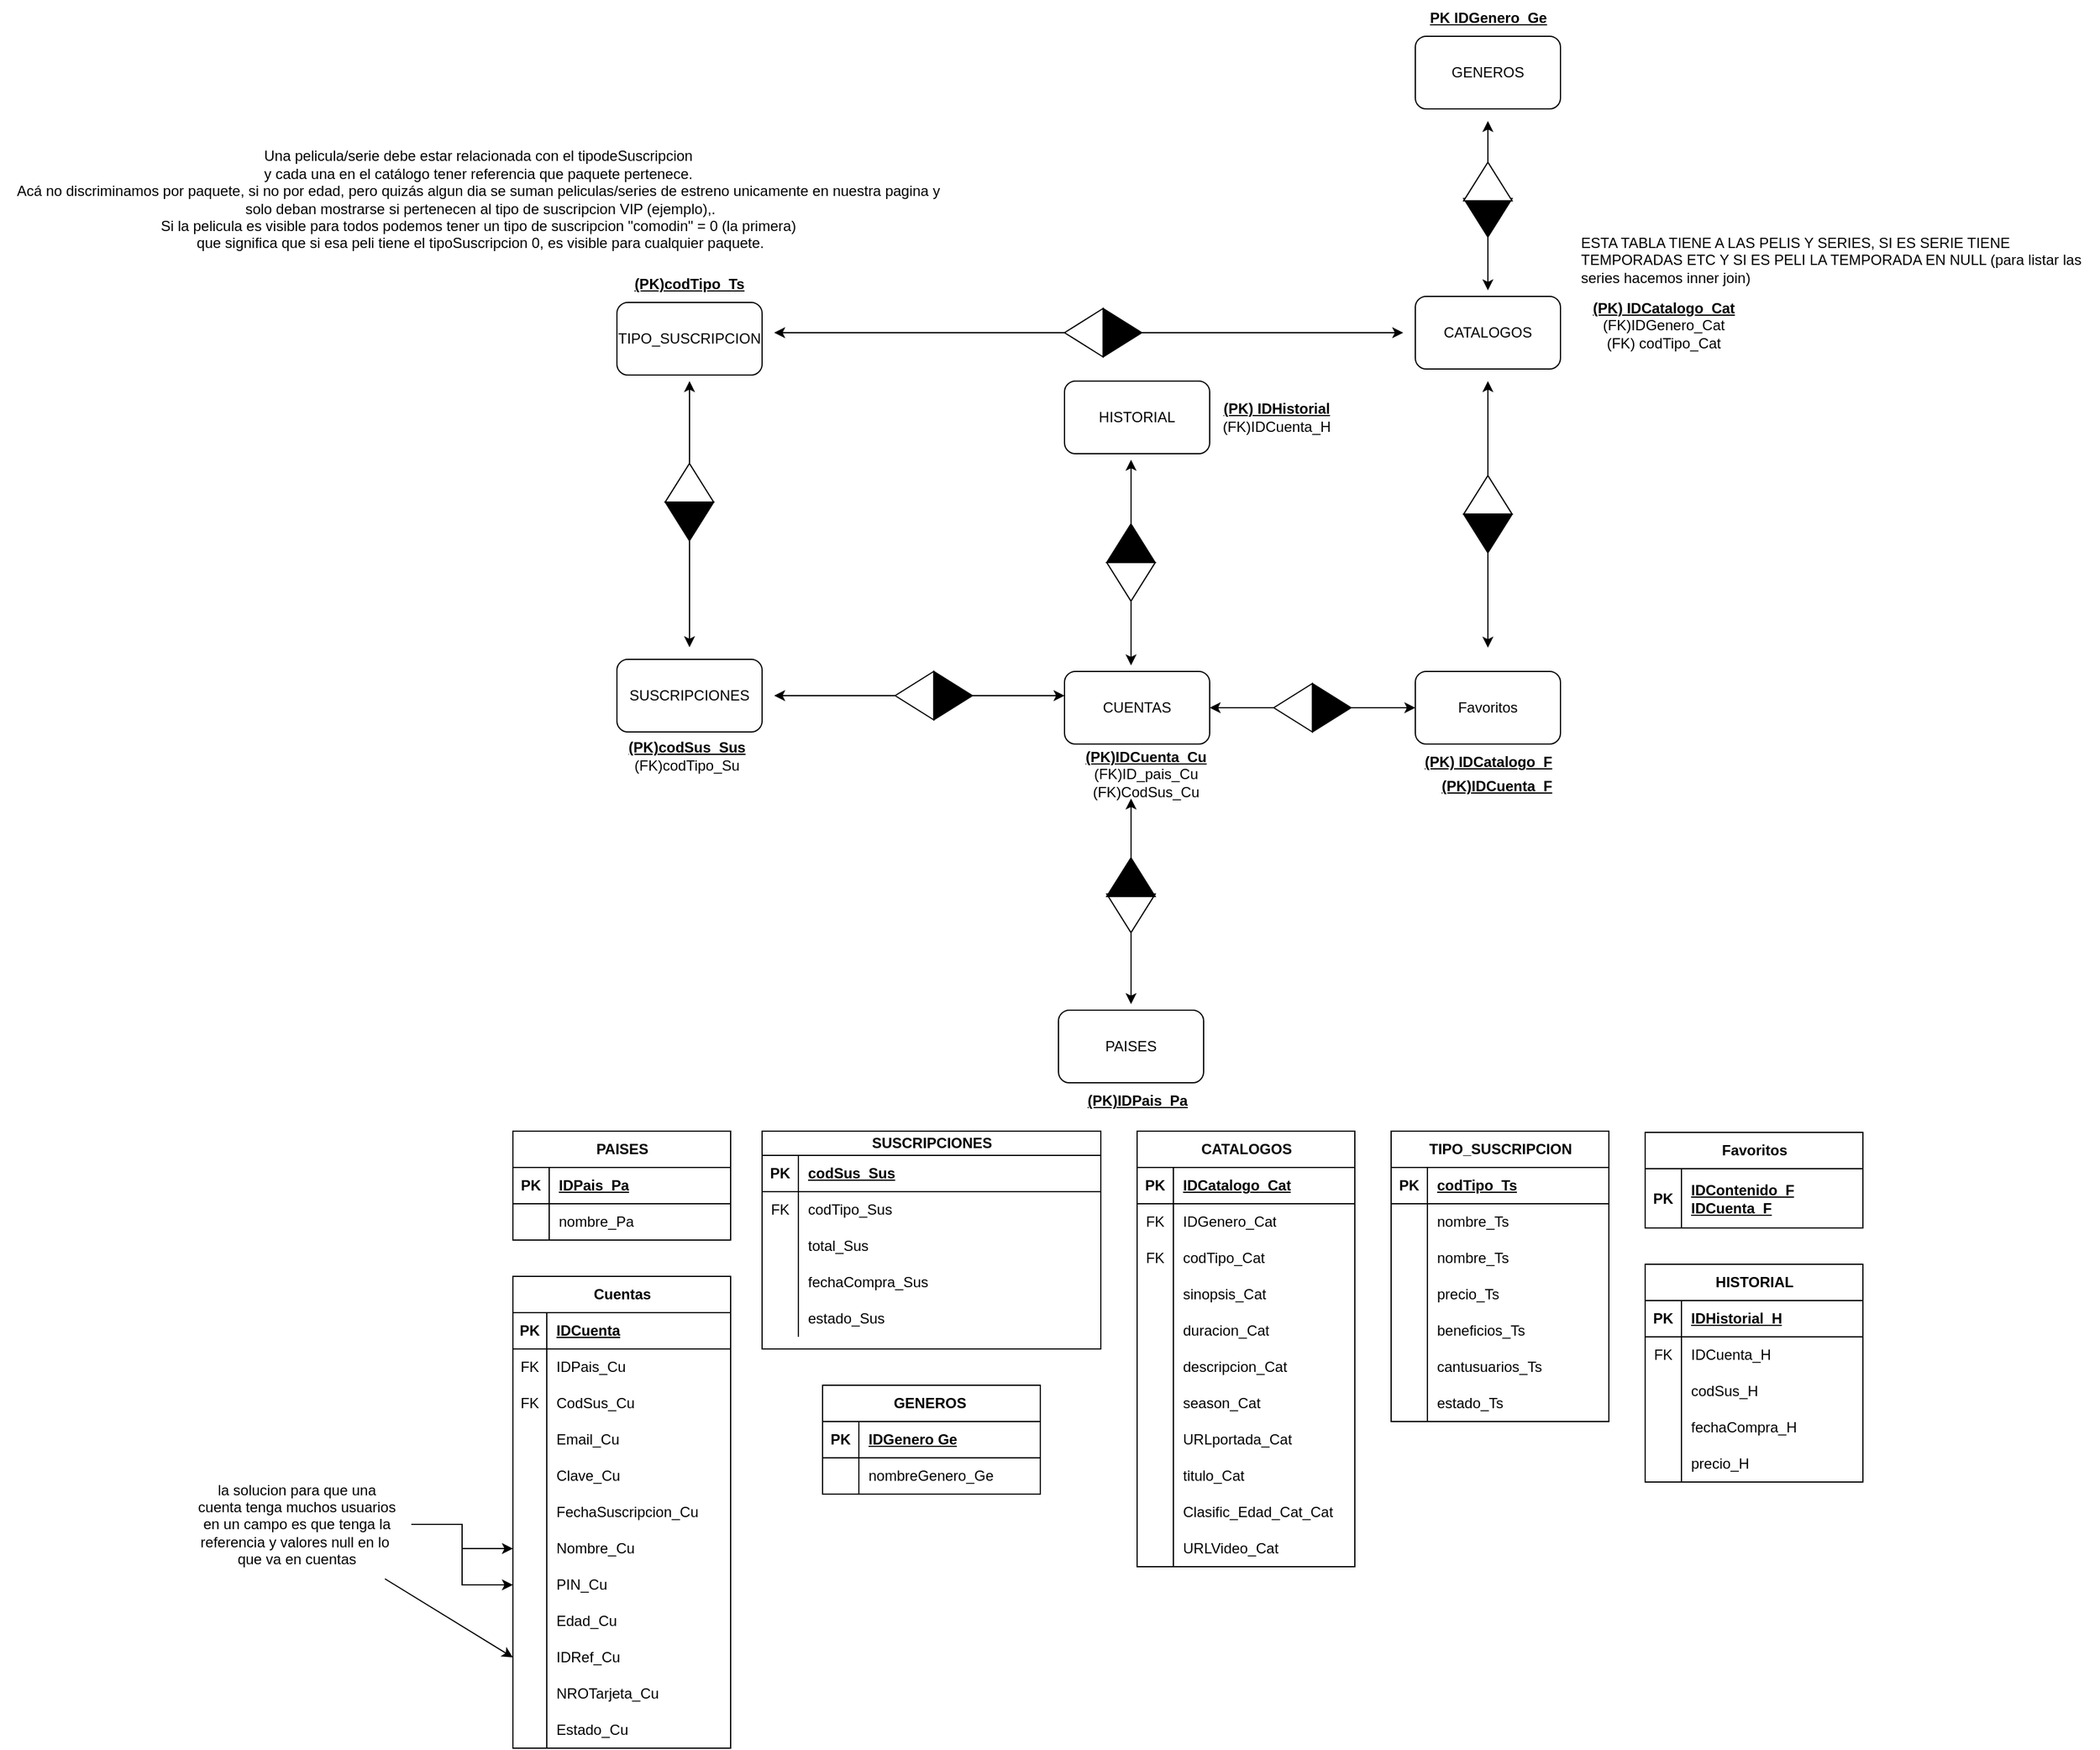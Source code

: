 <mxfile version="21.2.8" type="device">
  <diagram name="Página-1" id="dGd5UyxMC8bLRM8Ql6Qj">
    <mxGraphModel dx="2221" dy="1445" grid="1" gridSize="10" guides="0" tooltips="1" connect="1" arrows="1" fold="1" page="1" pageScale="1" pageWidth="827" pageHeight="1169" math="0" shadow="0">
      <root>
        <mxCell id="0" />
        <mxCell id="1" parent="0" />
        <mxCell id="6Wa6WmJAfaYQRlbgdbT--31" value="" style="endArrow=classic;startArrow=classic;html=1;rounded=0;" parent="1" edge="1">
          <mxGeometry width="50" height="50" relative="1" as="geometry">
            <mxPoint x="340" y="-339.667" as="sourcePoint" />
            <mxPoint x="340" y="-560" as="targetPoint" />
          </mxGeometry>
        </mxCell>
        <mxCell id="rkYUsZi35sNW3H4hU4ut-6" value="" style="shape=partialRectangle;connectable=0;fillColor=none;top=0;left=0;bottom=0;right=0;align=left;spacingLeft=6;overflow=hidden;whiteSpace=wrap;html=1;" parent="1" vertex="1">
          <mxGeometry x="-650" y="370" width="150" height="30" as="geometry">
            <mxRectangle width="150" height="30" as="alternateBounds" />
          </mxGeometry>
        </mxCell>
        <mxCell id="rkYUsZi35sNW3H4hU4ut-10" value="GENEROS" style="rounded=1;whiteSpace=wrap;html=1;" parent="1" vertex="1">
          <mxGeometry x="280" y="-845" width="120" height="60" as="geometry" />
        </mxCell>
        <mxCell id="rkYUsZi35sNW3H4hU4ut-14" style="edgeStyle=orthogonalEdgeStyle;rounded=0;orthogonalLoop=1;jettySize=auto;html=1;exitX=1;exitY=0.5;exitDx=0;exitDy=0;" parent="1" source="rkYUsZi35sNW3H4hU4ut-12" edge="1">
          <mxGeometry relative="1" as="geometry">
            <mxPoint x="340" y="-635" as="targetPoint" />
          </mxGeometry>
        </mxCell>
        <mxCell id="rkYUsZi35sNW3H4hU4ut-12" value="" style="triangle;whiteSpace=wrap;html=1;rotation=-90;fillColor=#000000;direction=west;" parent="1" vertex="1">
          <mxGeometry x="324.06" y="-715" width="31.875" height="40" as="geometry" />
        </mxCell>
        <mxCell id="rkYUsZi35sNW3H4hU4ut-13" style="edgeStyle=orthogonalEdgeStyle;rounded=0;orthogonalLoop=1;jettySize=auto;html=1;exitX=1;exitY=0.5;exitDx=0;exitDy=0;" parent="1" source="rkYUsZi35sNW3H4hU4ut-11" edge="1">
          <mxGeometry relative="1" as="geometry">
            <mxPoint x="340" y="-775" as="targetPoint" />
          </mxGeometry>
        </mxCell>
        <mxCell id="rkYUsZi35sNW3H4hU4ut-11" value="" style="triangle;whiteSpace=wrap;html=1;fillColor=#FFFFFF;rotation=90;direction=west;" parent="1" vertex="1">
          <mxGeometry x="324.06" y="-745" width="31.88" height="40" as="geometry" />
        </mxCell>
        <mxCell id="rkYUsZi35sNW3H4hU4ut-15" value="&lt;b&gt;&lt;u&gt;PK IDGenero_Ge&lt;/u&gt;&lt;/b&gt;" style="text;html=1;align=center;verticalAlign=middle;resizable=0;points=[];autosize=1;strokeColor=none;fillColor=none;" parent="1" vertex="1">
          <mxGeometry x="280" y="-875" width="120" height="30" as="geometry" />
        </mxCell>
        <mxCell id="rkYUsZi35sNW3H4hU4ut-36" value="Una pelicula/serie debe estar relacionada con el tipodeSuscripcion &lt;br&gt;y cada una en el catálogo tener referencia que paquete pertenece. &lt;br&gt;Acá no discriminamos por paquete, si no por edad, pero quizás algun dia se suman peliculas/series de estreno unicamente en nuestra pagina y&lt;br&gt;&amp;nbsp;solo deban mostrarse si pertenecen al tipo de suscripcion VIP (ejemplo),.&lt;br&gt;Si la pelicula es visible para todos podemos tener un tipo de suscripcion &quot;comodin&quot; = 0 (la primera)&lt;br&gt;&amp;nbsp;que significa que si esa peli tiene el tipoSuscripcion 0, es visible para cualquier paquete." style="text;html=1;align=center;verticalAlign=middle;resizable=0;points=[];autosize=1;strokeColor=none;fillColor=none;" parent="1" vertex="1">
          <mxGeometry x="-890" y="-760" width="790" height="100" as="geometry" />
        </mxCell>
        <mxCell id="6Wa6WmJAfaYQRlbgdbT--3" style="edgeStyle=orthogonalEdgeStyle;rounded=0;orthogonalLoop=1;jettySize=auto;html=1;entryX=0;entryY=0.5;entryDx=0;entryDy=0;" parent="1" source="6Wa6WmJAfaYQRlbgdbT--1" target="wNZvFh-xHSkBPBds1FmL-23" edge="1">
          <mxGeometry relative="1" as="geometry">
            <mxPoint x="-680" y="275" as="targetPoint" />
          </mxGeometry>
        </mxCell>
        <mxCell id="6Wa6WmJAfaYQRlbgdbT--4" style="edgeStyle=orthogonalEdgeStyle;rounded=0;orthogonalLoop=1;jettySize=auto;html=1;entryX=0;entryY=0.5;entryDx=0;entryDy=0;" parent="1" source="6Wa6WmJAfaYQRlbgdbT--1" target="wNZvFh-xHSkBPBds1FmL-20" edge="1">
          <mxGeometry relative="1" as="geometry">
            <mxPoint x="-680" y="350" as="targetPoint" />
          </mxGeometry>
        </mxCell>
        <mxCell id="6Wa6WmJAfaYQRlbgdbT--1" value="la solucion para que una&lt;br&gt;cuenta tenga muchos usuarios&lt;br&gt;en un campo es que tenga la&lt;br&gt;referencia y valores null en lo&amp;nbsp;&lt;br&gt;que va en cuentas" style="text;html=1;align=center;verticalAlign=middle;resizable=0;points=[];autosize=1;strokeColor=none;fillColor=none;" parent="1" vertex="1">
          <mxGeometry x="-740" y="340" width="190" height="90" as="geometry" />
        </mxCell>
        <mxCell id="6Wa6WmJAfaYQRlbgdbT--2" value="" style="endArrow=classic;html=1;rounded=0;entryX=0;entryY=0.5;entryDx=0;entryDy=0;" parent="1" source="6Wa6WmJAfaYQRlbgdbT--1" target="wNZvFh-xHSkBPBds1FmL-29" edge="1">
          <mxGeometry width="50" height="50" relative="1" as="geometry">
            <mxPoint x="-670" y="210" as="sourcePoint" />
            <mxPoint x="-680.72" y="395" as="targetPoint" />
          </mxGeometry>
        </mxCell>
        <mxCell id="DZ5fOvZPcD4heP_DA296-51" value="ESTA TABLA TIENE A LAS PELIS Y SERIES, SI ES SERIE TIENE TEMPORADAS ETC Y SI ES PELI LA TEMPORADA EN NULL (para listar las series hacemos inner join)" style="text;html=1;strokeColor=none;fillColor=none;align=left;verticalAlign=middle;whiteSpace=wrap;rounded=0;" parent="1" vertex="1">
          <mxGeometry x="415" y="-675" width="430" height="30" as="geometry" />
        </mxCell>
        <mxCell id="DZ5fOvZPcD4heP_DA296-1" value="CUENTAS" style="rounded=1;whiteSpace=wrap;html=1;" parent="1" vertex="1">
          <mxGeometry x="-10" y="-320" width="120" height="60" as="geometry" />
        </mxCell>
        <mxCell id="DZ5fOvZPcD4heP_DA296-3" value="SUSCRIPCIONES" style="rounded=1;whiteSpace=wrap;html=1;" parent="1" vertex="1">
          <mxGeometry x="-380" y="-330" width="120" height="60" as="geometry" />
        </mxCell>
        <mxCell id="DZ5fOvZPcD4heP_DA296-10" value="PAISES" style="rounded=1;whiteSpace=wrap;html=1;" parent="1" vertex="1">
          <mxGeometry x="-15" y="-40" width="120" height="60" as="geometry" />
        </mxCell>
        <mxCell id="DZ5fOvZPcD4heP_DA296-33" value="" style="group;rotation=-180;" parent="1" vertex="1" connectable="0">
          <mxGeometry x="-180" y="-320" width="170" height="40" as="geometry" />
        </mxCell>
        <mxCell id="DZ5fOvZPcD4heP_DA296-34" value="" style="endArrow=classic;startArrow=classic;html=1;rounded=0;" parent="DZ5fOvZPcD4heP_DA296-33" edge="1">
          <mxGeometry width="50" height="50" relative="1" as="geometry">
            <mxPoint x="170" y="20" as="sourcePoint" />
            <mxPoint x="-70" y="20" as="targetPoint" />
          </mxGeometry>
        </mxCell>
        <mxCell id="DrYMn5quV6Mqk38UO-cy-79" value="" style="group" parent="DZ5fOvZPcD4heP_DA296-33" vertex="1" connectable="0">
          <mxGeometry x="30" y="-3.553e-15" width="63.875" height="40" as="geometry" />
        </mxCell>
        <mxCell id="DZ5fOvZPcD4heP_DA296-35" value="" style="triangle;whiteSpace=wrap;html=1;fillColor=#FFFFFF;rotation=-180;" parent="DrYMn5quV6Mqk38UO-cy-79" vertex="1">
          <mxGeometry y="3.553e-15" width="31.875" height="40" as="geometry" />
        </mxCell>
        <mxCell id="DZ5fOvZPcD4heP_DA296-36" value="" style="triangle;whiteSpace=wrap;html=1;rotation=-360;fillColor=#000000;" parent="DrYMn5quV6Mqk38UO-cy-79" vertex="1">
          <mxGeometry x="32" y="3.553e-15" width="31.875" height="40" as="geometry" />
        </mxCell>
        <mxCell id="DZ5fOvZPcD4heP_DA296-60" value="" style="group;rotation=-90;" parent="1" vertex="1" connectable="0">
          <mxGeometry x="-40" y="-150" width="170" height="40" as="geometry" />
        </mxCell>
        <mxCell id="DZ5fOvZPcD4heP_DA296-61" value="" style="endArrow=classic;startArrow=classic;html=1;rounded=0;" parent="DZ5fOvZPcD4heP_DA296-60" edge="1">
          <mxGeometry width="50" height="50" relative="1" as="geometry">
            <mxPoint x="85" y="105" as="sourcePoint" />
            <mxPoint x="85" y="-65" as="targetPoint" />
          </mxGeometry>
        </mxCell>
        <mxCell id="DZ5fOvZPcD4heP_DA296-62" value="" style="triangle;whiteSpace=wrap;html=1;fillColor=#FFFFFF;rotation=-90;direction=west;" parent="DZ5fOvZPcD4heP_DA296-60" vertex="1">
          <mxGeometry x="69" y="10" width="31.875" height="40" as="geometry" />
        </mxCell>
        <mxCell id="DZ5fOvZPcD4heP_DA296-63" value="" style="triangle;whiteSpace=wrap;html=1;rotation=-270;fillColor=#000000;direction=west;" parent="DZ5fOvZPcD4heP_DA296-60" vertex="1">
          <mxGeometry x="69" y="-20" width="31.875" height="40" as="geometry" />
        </mxCell>
        <mxCell id="DZ5fOvZPcD4heP_DA296-64" value="(PK)IDPais_Pa" style="text;html=1;align=center;verticalAlign=middle;resizable=0;points=[];autosize=1;strokeColor=none;fillColor=none;fontStyle=5" parent="1" vertex="1">
          <mxGeometry x="-5" y="20" width="110" height="30" as="geometry" />
        </mxCell>
        <mxCell id="DZ5fOvZPcD4heP_DA296-65" value="&lt;u&gt;&lt;b&gt;(PK)IDCuenta_Cu&lt;br&gt;&lt;/b&gt;&lt;/u&gt;(FK)ID_pais_Cu&lt;br&gt;(FK)CodSus_Cu" style="text;html=1;strokeColor=none;fillColor=none;align=center;verticalAlign=middle;whiteSpace=wrap;rounded=0;" parent="1" vertex="1">
          <mxGeometry x="25" y="-250" width="65" height="30" as="geometry" />
        </mxCell>
        <mxCell id="DZ5fOvZPcD4heP_DA296-294" value="&lt;u style=&quot;font-weight: bold;&quot;&gt;(PK)codSus_Sus&lt;/u&gt;&lt;br&gt;(FK)codTipo_Su" style="text;html=1;strokeColor=none;fillColor=none;align=center;verticalAlign=middle;whiteSpace=wrap;rounded=0;" parent="1" vertex="1">
          <mxGeometry x="-366" y="-280" width="88" height="60" as="geometry" />
        </mxCell>
        <mxCell id="GLtMTbsEN7qjX-oX31V4-1" value="" style="group" parent="1" vertex="1" connectable="0">
          <mxGeometry x="-380" y="-655" width="120" height="265" as="geometry" />
        </mxCell>
        <mxCell id="DZ5fOvZPcD4heP_DA296-291" value="TIPO_SUSCRIPCION" style="rounded=1;whiteSpace=wrap;html=1;" parent="GLtMTbsEN7qjX-oX31V4-1" vertex="1">
          <mxGeometry y="30" width="120" height="60" as="geometry" />
        </mxCell>
        <mxCell id="DZ5fOvZPcD4heP_DA296-292" value="(PK)codTipo_Ts" style="text;html=1;strokeColor=none;fillColor=none;align=center;verticalAlign=middle;whiteSpace=wrap;rounded=0;fontStyle=5" parent="GLtMTbsEN7qjX-oX31V4-1" vertex="1">
          <mxGeometry x="30" width="60" height="30" as="geometry" />
        </mxCell>
        <mxCell id="DZ5fOvZPcD4heP_DA296-12" value="CATALOGOS" style="rounded=1;whiteSpace=wrap;html=1;" parent="1" vertex="1">
          <mxGeometry x="280" y="-630" width="120" height="60" as="geometry" />
        </mxCell>
        <mxCell id="QVTAyKD7VhIYsDHwvm5_-6" value="&lt;b&gt;&lt;u&gt;(PK) IDCatalogo_Cat&lt;br&gt;&lt;/u&gt;&lt;/b&gt;(FK)IDGenero_Cat&lt;br&gt;(FK)&amp;nbsp;codTipo_Cat&lt;b&gt;&lt;u&gt;&lt;br&gt;&lt;/u&gt;&lt;/b&gt;" style="text;html=1;align=center;verticalAlign=middle;resizable=0;points=[];autosize=1;strokeColor=none;fillColor=none;" parent="1" vertex="1">
          <mxGeometry x="415" y="-636" width="140" height="60" as="geometry" />
        </mxCell>
        <mxCell id="A7Nl6hV61_yNBh2hN--J-1" value="PAISES" style="shape=table;startSize=30;container=1;collapsible=1;childLayout=tableLayout;fixedRows=1;rowLines=0;fontStyle=1;align=center;resizeLast=1;html=1;" parent="1" vertex="1">
          <mxGeometry x="-466" y="60" width="180" height="90" as="geometry" />
        </mxCell>
        <mxCell id="A7Nl6hV61_yNBh2hN--J-2" value="" style="shape=tableRow;horizontal=0;startSize=0;swimlaneHead=0;swimlaneBody=0;fillColor=none;collapsible=0;dropTarget=0;points=[[0,0.5],[1,0.5]];portConstraint=eastwest;top=0;left=0;right=0;bottom=1;" parent="A7Nl6hV61_yNBh2hN--J-1" vertex="1">
          <mxGeometry y="30" width="180" height="30" as="geometry" />
        </mxCell>
        <mxCell id="A7Nl6hV61_yNBh2hN--J-3" value="PK" style="shape=partialRectangle;connectable=0;fillColor=none;top=0;left=0;bottom=0;right=0;fontStyle=1;overflow=hidden;whiteSpace=wrap;html=1;" parent="A7Nl6hV61_yNBh2hN--J-2" vertex="1">
          <mxGeometry width="30" height="30" as="geometry">
            <mxRectangle width="30" height="30" as="alternateBounds" />
          </mxGeometry>
        </mxCell>
        <mxCell id="A7Nl6hV61_yNBh2hN--J-4" value="IDPais_Pa" style="shape=partialRectangle;connectable=0;fillColor=none;top=0;left=0;bottom=0;right=0;align=left;spacingLeft=6;fontStyle=5;overflow=hidden;whiteSpace=wrap;html=1;" parent="A7Nl6hV61_yNBh2hN--J-2" vertex="1">
          <mxGeometry x="30" width="150" height="30" as="geometry">
            <mxRectangle width="150" height="30" as="alternateBounds" />
          </mxGeometry>
        </mxCell>
        <mxCell id="A7Nl6hV61_yNBh2hN--J-5" value="" style="shape=tableRow;horizontal=0;startSize=0;swimlaneHead=0;swimlaneBody=0;fillColor=none;collapsible=0;dropTarget=0;points=[[0,0.5],[1,0.5]];portConstraint=eastwest;top=0;left=0;right=0;bottom=0;" parent="A7Nl6hV61_yNBh2hN--J-1" vertex="1">
          <mxGeometry y="60" width="180" height="30" as="geometry" />
        </mxCell>
        <mxCell id="A7Nl6hV61_yNBh2hN--J-6" value="" style="shape=partialRectangle;connectable=0;fillColor=none;top=0;left=0;bottom=0;right=0;editable=1;overflow=hidden;whiteSpace=wrap;html=1;" parent="A7Nl6hV61_yNBh2hN--J-5" vertex="1">
          <mxGeometry width="30" height="30" as="geometry">
            <mxRectangle width="30" height="30" as="alternateBounds" />
          </mxGeometry>
        </mxCell>
        <mxCell id="A7Nl6hV61_yNBh2hN--J-7" value="nombre_Pa" style="shape=partialRectangle;connectable=0;fillColor=none;top=0;left=0;bottom=0;right=0;align=left;spacingLeft=6;overflow=hidden;whiteSpace=wrap;html=1;" parent="A7Nl6hV61_yNBh2hN--J-5" vertex="1">
          <mxGeometry x="30" width="150" height="30" as="geometry">
            <mxRectangle width="150" height="30" as="alternateBounds" />
          </mxGeometry>
        </mxCell>
        <mxCell id="A7Nl6hV61_yNBh2hN--J-21" value="CATALOGOS" style="shape=table;startSize=30;container=1;collapsible=1;childLayout=tableLayout;fixedRows=1;rowLines=0;fontStyle=1;align=center;resizeLast=1;html=1;" parent="1" vertex="1">
          <mxGeometry x="50" y="60" width="180" height="360" as="geometry" />
        </mxCell>
        <mxCell id="A7Nl6hV61_yNBh2hN--J-22" value="" style="shape=tableRow;horizontal=0;startSize=0;swimlaneHead=0;swimlaneBody=0;fillColor=none;collapsible=0;dropTarget=0;points=[[0,0.5],[1,0.5]];portConstraint=eastwest;top=0;left=0;right=0;bottom=1;" parent="A7Nl6hV61_yNBh2hN--J-21" vertex="1">
          <mxGeometry y="30" width="180" height="30" as="geometry" />
        </mxCell>
        <mxCell id="A7Nl6hV61_yNBh2hN--J-23" value="PK" style="shape=partialRectangle;connectable=0;fillColor=none;top=0;left=0;bottom=0;right=0;fontStyle=1;overflow=hidden;whiteSpace=wrap;html=1;" parent="A7Nl6hV61_yNBh2hN--J-22" vertex="1">
          <mxGeometry width="30" height="30" as="geometry">
            <mxRectangle width="30" height="30" as="alternateBounds" />
          </mxGeometry>
        </mxCell>
        <mxCell id="A7Nl6hV61_yNBh2hN--J-24" value="&lt;b style=&quot;border-color: var(--border-color); text-align: center;&quot;&gt;&lt;u style=&quot;border-color: var(--border-color);&quot;&gt;IDCatalogo&lt;/u&gt;&lt;/b&gt;_Cat" style="shape=partialRectangle;connectable=0;fillColor=none;top=0;left=0;bottom=0;right=0;align=left;spacingLeft=6;fontStyle=5;overflow=hidden;whiteSpace=wrap;html=1;" parent="A7Nl6hV61_yNBh2hN--J-22" vertex="1">
          <mxGeometry x="30" width="150" height="30" as="geometry">
            <mxRectangle width="150" height="30" as="alternateBounds" />
          </mxGeometry>
        </mxCell>
        <mxCell id="A7Nl6hV61_yNBh2hN--J-25" value="" style="shape=tableRow;horizontal=0;startSize=0;swimlaneHead=0;swimlaneBody=0;fillColor=none;collapsible=0;dropTarget=0;points=[[0,0.5],[1,0.5]];portConstraint=eastwest;top=0;left=0;right=0;bottom=0;" parent="A7Nl6hV61_yNBh2hN--J-21" vertex="1">
          <mxGeometry y="60" width="180" height="30" as="geometry" />
        </mxCell>
        <mxCell id="A7Nl6hV61_yNBh2hN--J-26" value="FK" style="shape=partialRectangle;connectable=0;fillColor=none;top=0;left=0;bottom=0;right=0;editable=1;overflow=hidden;whiteSpace=wrap;html=1;" parent="A7Nl6hV61_yNBh2hN--J-25" vertex="1">
          <mxGeometry width="30" height="30" as="geometry">
            <mxRectangle width="30" height="30" as="alternateBounds" />
          </mxGeometry>
        </mxCell>
        <mxCell id="A7Nl6hV61_yNBh2hN--J-27" value="IDGenero_Cat" style="shape=partialRectangle;connectable=0;fillColor=none;top=0;left=0;bottom=0;right=0;align=left;spacingLeft=6;overflow=hidden;whiteSpace=wrap;html=1;" parent="A7Nl6hV61_yNBh2hN--J-25" vertex="1">
          <mxGeometry x="30" width="150" height="30" as="geometry">
            <mxRectangle width="150" height="30" as="alternateBounds" />
          </mxGeometry>
        </mxCell>
        <mxCell id="A7Nl6hV61_yNBh2hN--J-31" value="" style="shape=tableRow;horizontal=0;startSize=0;swimlaneHead=0;swimlaneBody=0;fillColor=none;collapsible=0;dropTarget=0;points=[[0,0.5],[1,0.5]];portConstraint=eastwest;top=0;left=0;right=0;bottom=0;" parent="A7Nl6hV61_yNBh2hN--J-21" vertex="1">
          <mxGeometry y="90" width="180" height="30" as="geometry" />
        </mxCell>
        <mxCell id="A7Nl6hV61_yNBh2hN--J-32" value="FK" style="shape=partialRectangle;connectable=0;fillColor=none;top=0;left=0;bottom=0;right=0;editable=1;overflow=hidden;whiteSpace=wrap;html=1;" parent="A7Nl6hV61_yNBh2hN--J-31" vertex="1">
          <mxGeometry width="30" height="30" as="geometry">
            <mxRectangle width="30" height="30" as="alternateBounds" />
          </mxGeometry>
        </mxCell>
        <mxCell id="A7Nl6hV61_yNBh2hN--J-33" value="codTipo_Cat" style="shape=partialRectangle;connectable=0;fillColor=none;top=0;left=0;bottom=0;right=0;align=left;spacingLeft=6;overflow=hidden;whiteSpace=wrap;html=1;" parent="A7Nl6hV61_yNBh2hN--J-31" vertex="1">
          <mxGeometry x="30" width="150" height="30" as="geometry">
            <mxRectangle width="150" height="30" as="alternateBounds" />
          </mxGeometry>
        </mxCell>
        <mxCell id="A7Nl6hV61_yNBh2hN--J-34" value="" style="shape=tableRow;horizontal=0;startSize=0;swimlaneHead=0;swimlaneBody=0;fillColor=none;collapsible=0;dropTarget=0;points=[[0,0.5],[1,0.5]];portConstraint=eastwest;top=0;left=0;right=0;bottom=0;" parent="A7Nl6hV61_yNBh2hN--J-21" vertex="1">
          <mxGeometry y="120" width="180" height="30" as="geometry" />
        </mxCell>
        <mxCell id="A7Nl6hV61_yNBh2hN--J-35" value="" style="shape=partialRectangle;connectable=0;fillColor=none;top=0;left=0;bottom=0;right=0;editable=1;overflow=hidden;whiteSpace=wrap;html=1;" parent="A7Nl6hV61_yNBh2hN--J-34" vertex="1">
          <mxGeometry width="30" height="30" as="geometry">
            <mxRectangle width="30" height="30" as="alternateBounds" />
          </mxGeometry>
        </mxCell>
        <mxCell id="A7Nl6hV61_yNBh2hN--J-36" value="sinopsis_Cat" style="shape=partialRectangle;connectable=0;fillColor=none;top=0;left=0;bottom=0;right=0;align=left;spacingLeft=6;overflow=hidden;whiteSpace=wrap;html=1;" parent="A7Nl6hV61_yNBh2hN--J-34" vertex="1">
          <mxGeometry x="30" width="150" height="30" as="geometry">
            <mxRectangle width="150" height="30" as="alternateBounds" />
          </mxGeometry>
        </mxCell>
        <mxCell id="A7Nl6hV61_yNBh2hN--J-37" value="" style="shape=tableRow;horizontal=0;startSize=0;swimlaneHead=0;swimlaneBody=0;fillColor=none;collapsible=0;dropTarget=0;points=[[0,0.5],[1,0.5]];portConstraint=eastwest;top=0;left=0;right=0;bottom=0;" parent="A7Nl6hV61_yNBh2hN--J-21" vertex="1">
          <mxGeometry y="150" width="180" height="30" as="geometry" />
        </mxCell>
        <mxCell id="A7Nl6hV61_yNBh2hN--J-38" value="" style="shape=partialRectangle;connectable=0;fillColor=none;top=0;left=0;bottom=0;right=0;editable=1;overflow=hidden;whiteSpace=wrap;html=1;" parent="A7Nl6hV61_yNBh2hN--J-37" vertex="1">
          <mxGeometry width="30" height="30" as="geometry">
            <mxRectangle width="30" height="30" as="alternateBounds" />
          </mxGeometry>
        </mxCell>
        <mxCell id="A7Nl6hV61_yNBh2hN--J-39" value="duracion_Cat" style="shape=partialRectangle;connectable=0;fillColor=none;top=0;left=0;bottom=0;right=0;align=left;spacingLeft=6;overflow=hidden;whiteSpace=wrap;html=1;" parent="A7Nl6hV61_yNBh2hN--J-37" vertex="1">
          <mxGeometry x="30" width="150" height="30" as="geometry">
            <mxRectangle width="150" height="30" as="alternateBounds" />
          </mxGeometry>
        </mxCell>
        <mxCell id="A7Nl6hV61_yNBh2hN--J-40" value="" style="shape=tableRow;horizontal=0;startSize=0;swimlaneHead=0;swimlaneBody=0;fillColor=none;collapsible=0;dropTarget=0;points=[[0,0.5],[1,0.5]];portConstraint=eastwest;top=0;left=0;right=0;bottom=0;" parent="A7Nl6hV61_yNBh2hN--J-21" vertex="1">
          <mxGeometry y="180" width="180" height="30" as="geometry" />
        </mxCell>
        <mxCell id="A7Nl6hV61_yNBh2hN--J-41" value="" style="shape=partialRectangle;connectable=0;fillColor=none;top=0;left=0;bottom=0;right=0;editable=1;overflow=hidden;whiteSpace=wrap;html=1;" parent="A7Nl6hV61_yNBh2hN--J-40" vertex="1">
          <mxGeometry width="30" height="30" as="geometry">
            <mxRectangle width="30" height="30" as="alternateBounds" />
          </mxGeometry>
        </mxCell>
        <mxCell id="A7Nl6hV61_yNBh2hN--J-42" value="descripcion_Cat" style="shape=partialRectangle;connectable=0;fillColor=none;top=0;left=0;bottom=0;right=0;align=left;spacingLeft=6;overflow=hidden;whiteSpace=wrap;html=1;" parent="A7Nl6hV61_yNBh2hN--J-40" vertex="1">
          <mxGeometry x="30" width="150" height="30" as="geometry">
            <mxRectangle width="150" height="30" as="alternateBounds" />
          </mxGeometry>
        </mxCell>
        <mxCell id="DrYMn5quV6Mqk38UO-cy-31" value="" style="shape=tableRow;horizontal=0;startSize=0;swimlaneHead=0;swimlaneBody=0;fillColor=none;collapsible=0;dropTarget=0;points=[[0,0.5],[1,0.5]];portConstraint=eastwest;top=0;left=0;right=0;bottom=0;" parent="A7Nl6hV61_yNBh2hN--J-21" vertex="1">
          <mxGeometry y="210" width="180" height="30" as="geometry" />
        </mxCell>
        <mxCell id="DrYMn5quV6Mqk38UO-cy-32" value="" style="shape=partialRectangle;connectable=0;fillColor=none;top=0;left=0;bottom=0;right=0;editable=1;overflow=hidden;whiteSpace=wrap;html=1;" parent="DrYMn5quV6Mqk38UO-cy-31" vertex="1">
          <mxGeometry width="30" height="30" as="geometry">
            <mxRectangle width="30" height="30" as="alternateBounds" />
          </mxGeometry>
        </mxCell>
        <mxCell id="DrYMn5quV6Mqk38UO-cy-33" value="season_Cat" style="shape=partialRectangle;connectable=0;fillColor=none;top=0;left=0;bottom=0;right=0;align=left;spacingLeft=6;overflow=hidden;whiteSpace=wrap;html=1;" parent="DrYMn5quV6Mqk38UO-cy-31" vertex="1">
          <mxGeometry x="30" width="150" height="30" as="geometry">
            <mxRectangle width="150" height="30" as="alternateBounds" />
          </mxGeometry>
        </mxCell>
        <mxCell id="A7Nl6hV61_yNBh2hN--J-43" value="" style="shape=tableRow;horizontal=0;startSize=0;swimlaneHead=0;swimlaneBody=0;fillColor=none;collapsible=0;dropTarget=0;points=[[0,0.5],[1,0.5]];portConstraint=eastwest;top=0;left=0;right=0;bottom=0;" parent="A7Nl6hV61_yNBh2hN--J-21" vertex="1">
          <mxGeometry y="240" width="180" height="30" as="geometry" />
        </mxCell>
        <mxCell id="A7Nl6hV61_yNBh2hN--J-44" value="" style="shape=partialRectangle;connectable=0;fillColor=none;top=0;left=0;bottom=0;right=0;editable=1;overflow=hidden;whiteSpace=wrap;html=1;" parent="A7Nl6hV61_yNBh2hN--J-43" vertex="1">
          <mxGeometry width="30" height="30" as="geometry">
            <mxRectangle width="30" height="30" as="alternateBounds" />
          </mxGeometry>
        </mxCell>
        <mxCell id="A7Nl6hV61_yNBh2hN--J-45" value="URLportada_Cat" style="shape=partialRectangle;connectable=0;fillColor=none;top=0;left=0;bottom=0;right=0;align=left;spacingLeft=6;overflow=hidden;whiteSpace=wrap;html=1;" parent="A7Nl6hV61_yNBh2hN--J-43" vertex="1">
          <mxGeometry x="30" width="150" height="30" as="geometry">
            <mxRectangle width="150" height="30" as="alternateBounds" />
          </mxGeometry>
        </mxCell>
        <mxCell id="A7Nl6hV61_yNBh2hN--J-28" value="" style="shape=tableRow;horizontal=0;startSize=0;swimlaneHead=0;swimlaneBody=0;fillColor=none;collapsible=0;dropTarget=0;points=[[0,0.5],[1,0.5]];portConstraint=eastwest;top=0;left=0;right=0;bottom=0;" parent="A7Nl6hV61_yNBh2hN--J-21" vertex="1">
          <mxGeometry y="270" width="180" height="30" as="geometry" />
        </mxCell>
        <mxCell id="A7Nl6hV61_yNBh2hN--J-29" value="" style="shape=partialRectangle;connectable=0;fillColor=none;top=0;left=0;bottom=0;right=0;editable=1;overflow=hidden;whiteSpace=wrap;html=1;" parent="A7Nl6hV61_yNBh2hN--J-28" vertex="1">
          <mxGeometry width="30" height="30" as="geometry">
            <mxRectangle width="30" height="30" as="alternateBounds" />
          </mxGeometry>
        </mxCell>
        <mxCell id="A7Nl6hV61_yNBh2hN--J-30" value="titulo_Cat" style="shape=partialRectangle;connectable=0;fillColor=none;top=0;left=0;bottom=0;right=0;align=left;spacingLeft=6;overflow=hidden;whiteSpace=wrap;html=1;" parent="A7Nl6hV61_yNBh2hN--J-28" vertex="1">
          <mxGeometry x="30" width="150" height="30" as="geometry">
            <mxRectangle width="150" height="30" as="alternateBounds" />
          </mxGeometry>
        </mxCell>
        <mxCell id="DrYMn5quV6Mqk38UO-cy-41" value="" style="shape=tableRow;horizontal=0;startSize=0;swimlaneHead=0;swimlaneBody=0;fillColor=none;collapsible=0;dropTarget=0;points=[[0,0.5],[1,0.5]];portConstraint=eastwest;top=0;left=0;right=0;bottom=0;" parent="A7Nl6hV61_yNBh2hN--J-21" vertex="1">
          <mxGeometry y="300" width="180" height="30" as="geometry" />
        </mxCell>
        <mxCell id="DrYMn5quV6Mqk38UO-cy-42" value="" style="shape=partialRectangle;connectable=0;fillColor=none;top=0;left=0;bottom=0;right=0;editable=1;overflow=hidden;whiteSpace=wrap;html=1;" parent="DrYMn5quV6Mqk38UO-cy-41" vertex="1">
          <mxGeometry width="30" height="30" as="geometry">
            <mxRectangle width="30" height="30" as="alternateBounds" />
          </mxGeometry>
        </mxCell>
        <mxCell id="DrYMn5quV6Mqk38UO-cy-43" value="Clasific_Edad_Cat_Cat" style="shape=partialRectangle;connectable=0;fillColor=none;top=0;left=0;bottom=0;right=0;align=left;spacingLeft=6;overflow=hidden;whiteSpace=wrap;html=1;" parent="DrYMn5quV6Mqk38UO-cy-41" vertex="1">
          <mxGeometry x="30" width="150" height="30" as="geometry">
            <mxRectangle width="150" height="30" as="alternateBounds" />
          </mxGeometry>
        </mxCell>
        <mxCell id="Ha9dFFxbLlLM7x6suHYq-1" value="" style="shape=tableRow;horizontal=0;startSize=0;swimlaneHead=0;swimlaneBody=0;fillColor=none;collapsible=0;dropTarget=0;points=[[0,0.5],[1,0.5]];portConstraint=eastwest;top=0;left=0;right=0;bottom=0;" parent="A7Nl6hV61_yNBh2hN--J-21" vertex="1">
          <mxGeometry y="330" width="180" height="30" as="geometry" />
        </mxCell>
        <mxCell id="Ha9dFFxbLlLM7x6suHYq-2" value="" style="shape=partialRectangle;connectable=0;fillColor=none;top=0;left=0;bottom=0;right=0;editable=1;overflow=hidden;whiteSpace=wrap;html=1;" parent="Ha9dFFxbLlLM7x6suHYq-1" vertex="1">
          <mxGeometry width="30" height="30" as="geometry">
            <mxRectangle width="30" height="30" as="alternateBounds" />
          </mxGeometry>
        </mxCell>
        <mxCell id="Ha9dFFxbLlLM7x6suHYq-3" value="" style="shape=partialRectangle;connectable=0;fillColor=none;top=0;left=0;bottom=0;right=0;align=left;spacingLeft=6;overflow=hidden;whiteSpace=wrap;html=1;" parent="Ha9dFFxbLlLM7x6suHYq-1" vertex="1">
          <mxGeometry x="30" width="150" height="30" as="geometry">
            <mxRectangle width="150" height="30" as="alternateBounds" />
          </mxGeometry>
        </mxCell>
        <mxCell id="A7Nl6hV61_yNBh2hN--J-46" value="SUSCRIPCIONES" style="shape=table;startSize=20;container=1;collapsible=1;childLayout=tableLayout;fixedRows=1;rowLines=0;fontStyle=1;align=center;resizeLast=1;html=1;" parent="1" vertex="1">
          <mxGeometry x="-260" y="60" width="280" height="180" as="geometry" />
        </mxCell>
        <mxCell id="A7Nl6hV61_yNBh2hN--J-47" value="" style="shape=tableRow;horizontal=0;startSize=0;swimlaneHead=0;swimlaneBody=0;fillColor=none;collapsible=0;dropTarget=0;points=[[0,0.5],[1,0.5]];portConstraint=eastwest;top=0;left=0;right=0;bottom=1;" parent="A7Nl6hV61_yNBh2hN--J-46" vertex="1">
          <mxGeometry y="20" width="280" height="30" as="geometry" />
        </mxCell>
        <mxCell id="A7Nl6hV61_yNBh2hN--J-48" value="PK" style="shape=partialRectangle;connectable=0;fillColor=none;top=0;left=0;bottom=0;right=0;fontStyle=1;overflow=hidden;whiteSpace=wrap;html=1;" parent="A7Nl6hV61_yNBh2hN--J-47" vertex="1">
          <mxGeometry width="30" height="30" as="geometry">
            <mxRectangle width="30" height="30" as="alternateBounds" />
          </mxGeometry>
        </mxCell>
        <mxCell id="A7Nl6hV61_yNBh2hN--J-49" value="codSus_Sus" style="shape=partialRectangle;connectable=0;fillColor=none;top=0;left=0;bottom=0;right=0;align=left;spacingLeft=6;fontStyle=5;overflow=hidden;whiteSpace=wrap;html=1;" parent="A7Nl6hV61_yNBh2hN--J-47" vertex="1">
          <mxGeometry x="30" width="250" height="30" as="geometry">
            <mxRectangle width="250" height="30" as="alternateBounds" />
          </mxGeometry>
        </mxCell>
        <mxCell id="A7Nl6hV61_yNBh2hN--J-50" value="" style="shape=tableRow;horizontal=0;startSize=0;swimlaneHead=0;swimlaneBody=0;fillColor=none;collapsible=0;dropTarget=0;points=[[0,0.5],[1,0.5]];portConstraint=eastwest;top=0;left=0;right=0;bottom=0;" parent="A7Nl6hV61_yNBh2hN--J-46" vertex="1">
          <mxGeometry y="50" width="280" height="30" as="geometry" />
        </mxCell>
        <mxCell id="A7Nl6hV61_yNBh2hN--J-51" value="FK" style="shape=partialRectangle;connectable=0;fillColor=none;top=0;left=0;bottom=0;right=0;editable=1;overflow=hidden;whiteSpace=wrap;html=1;" parent="A7Nl6hV61_yNBh2hN--J-50" vertex="1">
          <mxGeometry width="30" height="30" as="geometry">
            <mxRectangle width="30" height="30" as="alternateBounds" />
          </mxGeometry>
        </mxCell>
        <mxCell id="A7Nl6hV61_yNBh2hN--J-52" value="codTipo_Sus" style="shape=partialRectangle;connectable=0;fillColor=none;top=0;left=0;bottom=0;right=0;align=left;spacingLeft=6;overflow=hidden;whiteSpace=wrap;html=1;" parent="A7Nl6hV61_yNBh2hN--J-50" vertex="1">
          <mxGeometry x="30" width="250" height="30" as="geometry">
            <mxRectangle width="250" height="30" as="alternateBounds" />
          </mxGeometry>
        </mxCell>
        <mxCell id="HfShNpAL9esTLBQ6sGnl-57" value="" style="shape=tableRow;horizontal=0;startSize=0;swimlaneHead=0;swimlaneBody=0;fillColor=none;collapsible=0;dropTarget=0;points=[[0,0.5],[1,0.5]];portConstraint=eastwest;top=0;left=0;right=0;bottom=0;" parent="A7Nl6hV61_yNBh2hN--J-46" vertex="1">
          <mxGeometry y="80" width="280" height="30" as="geometry" />
        </mxCell>
        <mxCell id="HfShNpAL9esTLBQ6sGnl-58" value="" style="shape=partialRectangle;connectable=0;fillColor=none;top=0;left=0;bottom=0;right=0;editable=1;overflow=hidden;whiteSpace=wrap;html=1;" parent="HfShNpAL9esTLBQ6sGnl-57" vertex="1">
          <mxGeometry width="30" height="30" as="geometry">
            <mxRectangle width="30" height="30" as="alternateBounds" />
          </mxGeometry>
        </mxCell>
        <mxCell id="HfShNpAL9esTLBQ6sGnl-59" value="total_Sus" style="shape=partialRectangle;connectable=0;fillColor=none;top=0;left=0;bottom=0;right=0;align=left;spacingLeft=6;overflow=hidden;whiteSpace=wrap;html=1;" parent="HfShNpAL9esTLBQ6sGnl-57" vertex="1">
          <mxGeometry x="30" width="250" height="30" as="geometry">
            <mxRectangle width="250" height="30" as="alternateBounds" />
          </mxGeometry>
        </mxCell>
        <mxCell id="HfShNpAL9esTLBQ6sGnl-60" value="" style="shape=tableRow;horizontal=0;startSize=0;swimlaneHead=0;swimlaneBody=0;fillColor=none;collapsible=0;dropTarget=0;points=[[0,0.5],[1,0.5]];portConstraint=eastwest;top=0;left=0;right=0;bottom=0;" parent="A7Nl6hV61_yNBh2hN--J-46" vertex="1">
          <mxGeometry y="110" width="280" height="30" as="geometry" />
        </mxCell>
        <mxCell id="HfShNpAL9esTLBQ6sGnl-61" value="" style="shape=partialRectangle;connectable=0;fillColor=none;top=0;left=0;bottom=0;right=0;editable=1;overflow=hidden;whiteSpace=wrap;html=1;" parent="HfShNpAL9esTLBQ6sGnl-60" vertex="1">
          <mxGeometry width="30" height="30" as="geometry">
            <mxRectangle width="30" height="30" as="alternateBounds" />
          </mxGeometry>
        </mxCell>
        <mxCell id="HfShNpAL9esTLBQ6sGnl-62" value="fechaCompra_Sus" style="shape=partialRectangle;connectable=0;fillColor=none;top=0;left=0;bottom=0;right=0;align=left;spacingLeft=6;overflow=hidden;whiteSpace=wrap;html=1;" parent="HfShNpAL9esTLBQ6sGnl-60" vertex="1">
          <mxGeometry x="30" width="250" height="30" as="geometry">
            <mxRectangle width="250" height="30" as="alternateBounds" />
          </mxGeometry>
        </mxCell>
        <mxCell id="HfShNpAL9esTLBQ6sGnl-63" value="" style="shape=tableRow;horizontal=0;startSize=0;swimlaneHead=0;swimlaneBody=0;fillColor=none;collapsible=0;dropTarget=0;points=[[0,0.5],[1,0.5]];portConstraint=eastwest;top=0;left=0;right=0;bottom=0;" parent="A7Nl6hV61_yNBh2hN--J-46" vertex="1">
          <mxGeometry y="140" width="280" height="30" as="geometry" />
        </mxCell>
        <mxCell id="HfShNpAL9esTLBQ6sGnl-64" value="" style="shape=partialRectangle;connectable=0;fillColor=none;top=0;left=0;bottom=0;right=0;editable=1;overflow=hidden;whiteSpace=wrap;html=1;" parent="HfShNpAL9esTLBQ6sGnl-63" vertex="1">
          <mxGeometry width="30" height="30" as="geometry">
            <mxRectangle width="30" height="30" as="alternateBounds" />
          </mxGeometry>
        </mxCell>
        <mxCell id="HfShNpAL9esTLBQ6sGnl-65" value="estado_Sus" style="shape=partialRectangle;connectable=0;fillColor=none;top=0;left=0;bottom=0;right=0;align=left;spacingLeft=6;overflow=hidden;whiteSpace=wrap;html=1;" parent="HfShNpAL9esTLBQ6sGnl-63" vertex="1">
          <mxGeometry x="30" width="250" height="30" as="geometry">
            <mxRectangle width="250" height="30" as="alternateBounds" />
          </mxGeometry>
        </mxCell>
        <mxCell id="A7Nl6hV61_yNBh2hN--J-60" value="TIPO_SUSCRIPCION" style="shape=table;startSize=30;container=1;collapsible=1;childLayout=tableLayout;fixedRows=1;rowLines=0;fontStyle=1;align=center;resizeLast=1;html=1;" parent="1" vertex="1">
          <mxGeometry x="260" y="60" width="180" height="240" as="geometry" />
        </mxCell>
        <mxCell id="A7Nl6hV61_yNBh2hN--J-61" value="" style="shape=tableRow;horizontal=0;startSize=0;swimlaneHead=0;swimlaneBody=0;fillColor=none;collapsible=0;dropTarget=0;points=[[0,0.5],[1,0.5]];portConstraint=eastwest;top=0;left=0;right=0;bottom=1;" parent="A7Nl6hV61_yNBh2hN--J-60" vertex="1">
          <mxGeometry y="30" width="180" height="30" as="geometry" />
        </mxCell>
        <mxCell id="A7Nl6hV61_yNBh2hN--J-62" value="PK" style="shape=partialRectangle;connectable=0;fillColor=none;top=0;left=0;bottom=0;right=0;fontStyle=1;overflow=hidden;whiteSpace=wrap;html=1;" parent="A7Nl6hV61_yNBh2hN--J-61" vertex="1">
          <mxGeometry width="30" height="30" as="geometry">
            <mxRectangle width="30" height="30" as="alternateBounds" />
          </mxGeometry>
        </mxCell>
        <mxCell id="A7Nl6hV61_yNBh2hN--J-63" value="codTipo_Ts" style="shape=partialRectangle;connectable=0;fillColor=none;top=0;left=0;bottom=0;right=0;align=left;spacingLeft=6;fontStyle=5;overflow=hidden;whiteSpace=wrap;html=1;" parent="A7Nl6hV61_yNBh2hN--J-61" vertex="1">
          <mxGeometry x="30" width="150" height="30" as="geometry">
            <mxRectangle width="150" height="30" as="alternateBounds" />
          </mxGeometry>
        </mxCell>
        <mxCell id="A7Nl6hV61_yNBh2hN--J-64" value="" style="shape=tableRow;horizontal=0;startSize=0;swimlaneHead=0;swimlaneBody=0;fillColor=none;collapsible=0;dropTarget=0;points=[[0,0.5],[1,0.5]];portConstraint=eastwest;top=0;left=0;right=0;bottom=0;" parent="A7Nl6hV61_yNBh2hN--J-60" vertex="1">
          <mxGeometry y="60" width="180" height="30" as="geometry" />
        </mxCell>
        <mxCell id="A7Nl6hV61_yNBh2hN--J-65" value="" style="shape=partialRectangle;connectable=0;fillColor=none;top=0;left=0;bottom=0;right=0;editable=1;overflow=hidden;whiteSpace=wrap;html=1;" parent="A7Nl6hV61_yNBh2hN--J-64" vertex="1">
          <mxGeometry width="30" height="30" as="geometry">
            <mxRectangle width="30" height="30" as="alternateBounds" />
          </mxGeometry>
        </mxCell>
        <mxCell id="A7Nl6hV61_yNBh2hN--J-66" value="nombre_Ts" style="shape=partialRectangle;connectable=0;fillColor=none;top=0;left=0;bottom=0;right=0;align=left;spacingLeft=6;overflow=hidden;whiteSpace=wrap;html=1;" parent="A7Nl6hV61_yNBh2hN--J-64" vertex="1">
          <mxGeometry x="30" width="150" height="30" as="geometry">
            <mxRectangle width="150" height="30" as="alternateBounds" />
          </mxGeometry>
        </mxCell>
        <mxCell id="DrYMn5quV6Mqk38UO-cy-51" value="" style="shape=tableRow;horizontal=0;startSize=0;swimlaneHead=0;swimlaneBody=0;fillColor=none;collapsible=0;dropTarget=0;points=[[0,0.5],[1,0.5]];portConstraint=eastwest;top=0;left=0;right=0;bottom=0;" parent="A7Nl6hV61_yNBh2hN--J-60" vertex="1">
          <mxGeometry y="90" width="180" height="30" as="geometry" />
        </mxCell>
        <mxCell id="DrYMn5quV6Mqk38UO-cy-52" value="" style="shape=partialRectangle;connectable=0;fillColor=none;top=0;left=0;bottom=0;right=0;editable=1;overflow=hidden;whiteSpace=wrap;html=1;" parent="DrYMn5quV6Mqk38UO-cy-51" vertex="1">
          <mxGeometry width="30" height="30" as="geometry">
            <mxRectangle width="30" height="30" as="alternateBounds" />
          </mxGeometry>
        </mxCell>
        <mxCell id="DrYMn5quV6Mqk38UO-cy-53" value="nombre_Ts" style="shape=partialRectangle;connectable=0;fillColor=none;top=0;left=0;bottom=0;right=0;align=left;spacingLeft=6;overflow=hidden;whiteSpace=wrap;html=1;" parent="DrYMn5quV6Mqk38UO-cy-51" vertex="1">
          <mxGeometry x="30" width="150" height="30" as="geometry">
            <mxRectangle width="150" height="30" as="alternateBounds" />
          </mxGeometry>
        </mxCell>
        <mxCell id="HfShNpAL9esTLBQ6sGnl-39" value="" style="shape=tableRow;horizontal=0;startSize=0;swimlaneHead=0;swimlaneBody=0;fillColor=none;collapsible=0;dropTarget=0;points=[[0,0.5],[1,0.5]];portConstraint=eastwest;top=0;left=0;right=0;bottom=0;" parent="A7Nl6hV61_yNBh2hN--J-60" vertex="1">
          <mxGeometry y="120" width="180" height="30" as="geometry" />
        </mxCell>
        <mxCell id="HfShNpAL9esTLBQ6sGnl-40" value="" style="shape=partialRectangle;connectable=0;fillColor=none;top=0;left=0;bottom=0;right=0;editable=1;overflow=hidden;whiteSpace=wrap;html=1;" parent="HfShNpAL9esTLBQ6sGnl-39" vertex="1">
          <mxGeometry width="30" height="30" as="geometry">
            <mxRectangle width="30" height="30" as="alternateBounds" />
          </mxGeometry>
        </mxCell>
        <mxCell id="HfShNpAL9esTLBQ6sGnl-41" value="precio_Ts" style="shape=partialRectangle;connectable=0;fillColor=none;top=0;left=0;bottom=0;right=0;align=left;spacingLeft=6;overflow=hidden;whiteSpace=wrap;html=1;" parent="HfShNpAL9esTLBQ6sGnl-39" vertex="1">
          <mxGeometry x="30" width="150" height="30" as="geometry">
            <mxRectangle width="150" height="30" as="alternateBounds" />
          </mxGeometry>
        </mxCell>
        <mxCell id="HfShNpAL9esTLBQ6sGnl-42" value="" style="shape=tableRow;horizontal=0;startSize=0;swimlaneHead=0;swimlaneBody=0;fillColor=none;collapsible=0;dropTarget=0;points=[[0,0.5],[1,0.5]];portConstraint=eastwest;top=0;left=0;right=0;bottom=0;" parent="A7Nl6hV61_yNBh2hN--J-60" vertex="1">
          <mxGeometry y="150" width="180" height="30" as="geometry" />
        </mxCell>
        <mxCell id="HfShNpAL9esTLBQ6sGnl-43" value="" style="shape=partialRectangle;connectable=0;fillColor=none;top=0;left=0;bottom=0;right=0;editable=1;overflow=hidden;whiteSpace=wrap;html=1;" parent="HfShNpAL9esTLBQ6sGnl-42" vertex="1">
          <mxGeometry width="30" height="30" as="geometry">
            <mxRectangle width="30" height="30" as="alternateBounds" />
          </mxGeometry>
        </mxCell>
        <mxCell id="HfShNpAL9esTLBQ6sGnl-44" value="beneficios_Ts" style="shape=partialRectangle;connectable=0;fillColor=none;top=0;left=0;bottom=0;right=0;align=left;spacingLeft=6;overflow=hidden;whiteSpace=wrap;html=1;" parent="HfShNpAL9esTLBQ6sGnl-42" vertex="1">
          <mxGeometry x="30" width="150" height="30" as="geometry">
            <mxRectangle width="150" height="30" as="alternateBounds" />
          </mxGeometry>
        </mxCell>
        <mxCell id="HfShNpAL9esTLBQ6sGnl-45" value="" style="shape=tableRow;horizontal=0;startSize=0;swimlaneHead=0;swimlaneBody=0;fillColor=none;collapsible=0;dropTarget=0;points=[[0,0.5],[1,0.5]];portConstraint=eastwest;top=0;left=0;right=0;bottom=0;" parent="A7Nl6hV61_yNBh2hN--J-60" vertex="1">
          <mxGeometry y="180" width="180" height="30" as="geometry" />
        </mxCell>
        <mxCell id="HfShNpAL9esTLBQ6sGnl-46" value="" style="shape=partialRectangle;connectable=0;fillColor=none;top=0;left=0;bottom=0;right=0;editable=1;overflow=hidden;whiteSpace=wrap;html=1;" parent="HfShNpAL9esTLBQ6sGnl-45" vertex="1">
          <mxGeometry width="30" height="30" as="geometry">
            <mxRectangle width="30" height="30" as="alternateBounds" />
          </mxGeometry>
        </mxCell>
        <mxCell id="HfShNpAL9esTLBQ6sGnl-47" value="cantusuarios_Ts" style="shape=partialRectangle;connectable=0;fillColor=none;top=0;left=0;bottom=0;right=0;align=left;spacingLeft=6;overflow=hidden;whiteSpace=wrap;html=1;" parent="HfShNpAL9esTLBQ6sGnl-45" vertex="1">
          <mxGeometry x="30" width="150" height="30" as="geometry">
            <mxRectangle width="150" height="30" as="alternateBounds" />
          </mxGeometry>
        </mxCell>
        <mxCell id="HfShNpAL9esTLBQ6sGnl-48" value="" style="shape=tableRow;horizontal=0;startSize=0;swimlaneHead=0;swimlaneBody=0;fillColor=none;collapsible=0;dropTarget=0;points=[[0,0.5],[1,0.5]];portConstraint=eastwest;top=0;left=0;right=0;bottom=0;" parent="A7Nl6hV61_yNBh2hN--J-60" vertex="1">
          <mxGeometry y="210" width="180" height="30" as="geometry" />
        </mxCell>
        <mxCell id="HfShNpAL9esTLBQ6sGnl-49" value="" style="shape=partialRectangle;connectable=0;fillColor=none;top=0;left=0;bottom=0;right=0;editable=1;overflow=hidden;whiteSpace=wrap;html=1;" parent="HfShNpAL9esTLBQ6sGnl-48" vertex="1">
          <mxGeometry width="30" height="30" as="geometry">
            <mxRectangle width="30" height="30" as="alternateBounds" />
          </mxGeometry>
        </mxCell>
        <mxCell id="HfShNpAL9esTLBQ6sGnl-50" value="estado_Ts" style="shape=partialRectangle;connectable=0;fillColor=none;top=0;left=0;bottom=0;right=0;align=left;spacingLeft=6;overflow=hidden;whiteSpace=wrap;html=1;" parent="HfShNpAL9esTLBQ6sGnl-48" vertex="1">
          <mxGeometry x="30" width="150" height="30" as="geometry">
            <mxRectangle width="150" height="30" as="alternateBounds" />
          </mxGeometry>
        </mxCell>
        <mxCell id="rkYUsZi35sNW3H4hU4ut-16" value="GENEROS&lt;span style=&quot;white-space: pre;&quot;&gt; &lt;/span&gt;" style="shape=table;startSize=30;container=1;collapsible=1;childLayout=tableLayout;fixedRows=1;rowLines=0;fontStyle=1;align=center;resizeLast=1;html=1;" parent="1" vertex="1">
          <mxGeometry x="-210" y="270" width="180" height="90" as="geometry" />
        </mxCell>
        <mxCell id="rkYUsZi35sNW3H4hU4ut-17" value="" style="shape=tableRow;horizontal=0;startSize=0;swimlaneHead=0;swimlaneBody=0;fillColor=none;collapsible=0;dropTarget=0;points=[[0,0.5],[1,0.5]];portConstraint=eastwest;top=0;left=0;right=0;bottom=1;" parent="rkYUsZi35sNW3H4hU4ut-16" vertex="1">
          <mxGeometry y="30" width="180" height="30" as="geometry" />
        </mxCell>
        <mxCell id="rkYUsZi35sNW3H4hU4ut-18" value="PK" style="shape=partialRectangle;connectable=0;fillColor=none;top=0;left=0;bottom=0;right=0;fontStyle=1;overflow=hidden;whiteSpace=wrap;html=1;" parent="rkYUsZi35sNW3H4hU4ut-17" vertex="1">
          <mxGeometry width="30" height="30" as="geometry">
            <mxRectangle width="30" height="30" as="alternateBounds" />
          </mxGeometry>
        </mxCell>
        <mxCell id="rkYUsZi35sNW3H4hU4ut-19" value="IDGenero&lt;span style=&quot;white-space: pre;&quot;&gt; Ge&lt;/span&gt;" style="shape=partialRectangle;connectable=0;fillColor=none;top=0;left=0;bottom=0;right=0;align=left;spacingLeft=6;fontStyle=5;overflow=hidden;whiteSpace=wrap;html=1;" parent="rkYUsZi35sNW3H4hU4ut-17" vertex="1">
          <mxGeometry x="30" width="150" height="30" as="geometry">
            <mxRectangle width="150" height="30" as="alternateBounds" />
          </mxGeometry>
        </mxCell>
        <mxCell id="rkYUsZi35sNW3H4hU4ut-20" value="" style="shape=tableRow;horizontal=0;startSize=0;swimlaneHead=0;swimlaneBody=0;fillColor=none;collapsible=0;dropTarget=0;points=[[0,0.5],[1,0.5]];portConstraint=eastwest;top=0;left=0;right=0;bottom=0;" parent="rkYUsZi35sNW3H4hU4ut-16" vertex="1">
          <mxGeometry y="60" width="180" height="30" as="geometry" />
        </mxCell>
        <mxCell id="rkYUsZi35sNW3H4hU4ut-21" value="" style="shape=partialRectangle;connectable=0;fillColor=none;top=0;left=0;bottom=0;right=0;editable=1;overflow=hidden;whiteSpace=wrap;html=1;" parent="rkYUsZi35sNW3H4hU4ut-20" vertex="1">
          <mxGeometry width="30" height="30" as="geometry">
            <mxRectangle width="30" height="30" as="alternateBounds" />
          </mxGeometry>
        </mxCell>
        <mxCell id="rkYUsZi35sNW3H4hU4ut-22" value="nombreGenero_Ge" style="shape=partialRectangle;connectable=0;fillColor=none;top=0;left=0;bottom=0;right=0;align=left;spacingLeft=6;overflow=hidden;whiteSpace=wrap;html=1;" parent="rkYUsZi35sNW3H4hU4ut-20" vertex="1">
          <mxGeometry x="30" width="150" height="30" as="geometry">
            <mxRectangle width="150" height="30" as="alternateBounds" />
          </mxGeometry>
        </mxCell>
        <mxCell id="rkYUsZi35sNW3H4hU4ut-35" value="URLVideo_Cat" style="shape=partialRectangle;connectable=0;fillColor=none;top=0;left=0;bottom=0;right=0;align=left;spacingLeft=6;overflow=hidden;whiteSpace=wrap;html=1;" parent="1" vertex="1">
          <mxGeometry x="80" y="390" width="150" height="30" as="geometry">
            <mxRectangle width="150" height="30" as="alternateBounds" />
          </mxGeometry>
        </mxCell>
        <mxCell id="6Wa6WmJAfaYQRlbgdbT--21" value="Favoritos" style="rounded=1;whiteSpace=wrap;html=1;" parent="1" vertex="1">
          <mxGeometry x="280" y="-320" width="120" height="60" as="geometry" />
        </mxCell>
        <mxCell id="6Wa6WmJAfaYQRlbgdbT--22" value="" style="group;rotation=-180;" parent="1" vertex="1" connectable="0">
          <mxGeometry x="110" y="-310" width="170" height="40" as="geometry" />
        </mxCell>
        <mxCell id="6Wa6WmJAfaYQRlbgdbT--23" value="" style="endArrow=classic;startArrow=classic;html=1;rounded=0;" parent="6Wa6WmJAfaYQRlbgdbT--22" edge="1">
          <mxGeometry width="50" height="50" relative="1" as="geometry">
            <mxPoint x="170" y="20" as="sourcePoint" />
            <mxPoint y="20" as="targetPoint" />
          </mxGeometry>
        </mxCell>
        <mxCell id="6Wa6WmJAfaYQRlbgdbT--24" value="" style="triangle;whiteSpace=wrap;html=1;fillColor=#FFFFFF;rotation=-180;" parent="6Wa6WmJAfaYQRlbgdbT--22" vertex="1">
          <mxGeometry x="53" width="31.875" height="40" as="geometry" />
        </mxCell>
        <mxCell id="6Wa6WmJAfaYQRlbgdbT--25" value="" style="triangle;whiteSpace=wrap;html=1;rotation=-360;fillColor=#000000;" parent="6Wa6WmJAfaYQRlbgdbT--22" vertex="1">
          <mxGeometry x="85" width="31.875" height="40" as="geometry" />
        </mxCell>
        <mxCell id="6Wa6WmJAfaYQRlbgdbT--26" value="" style="group;rotation=-90;" parent="1" vertex="1" connectable="0">
          <mxGeometry x="260" y="-470" width="170" height="40" as="geometry" />
        </mxCell>
        <mxCell id="6Wa6WmJAfaYQRlbgdbT--29" value="" style="triangle;whiteSpace=wrap;html=1;rotation=-270;fillColor=#000000;" parent="6Wa6WmJAfaYQRlbgdbT--26" vertex="1">
          <mxGeometry x="64.06" y="16" width="31.875" height="40" as="geometry" />
        </mxCell>
        <mxCell id="6Wa6WmJAfaYQRlbgdbT--28" value="" style="triangle;whiteSpace=wrap;html=1;fillColor=#FFFFFF;rotation=-90;" parent="6Wa6WmJAfaYQRlbgdbT--26" vertex="1">
          <mxGeometry x="64.06" y="-16" width="31.875" height="40" as="geometry" />
        </mxCell>
        <mxCell id="6Wa6WmJAfaYQRlbgdbT--32" value="&lt;b&gt;&lt;u&gt;(PK) IDCatalogo_F&lt;/u&gt;&lt;/b&gt;" style="text;html=1;align=center;verticalAlign=middle;resizable=0;points=[];autosize=1;strokeColor=none;fillColor=none;" parent="1" vertex="1">
          <mxGeometry x="275" y="-260" width="130" height="30" as="geometry" />
        </mxCell>
        <mxCell id="6Wa6WmJAfaYQRlbgdbT--33" value="&lt;u&gt;&lt;b&gt;(PK)IDCuenta_F&lt;br&gt;&lt;/b&gt;&lt;/u&gt;" style="text;html=1;strokeColor=none;fillColor=none;align=center;verticalAlign=middle;whiteSpace=wrap;rounded=0;" parent="1" vertex="1">
          <mxGeometry x="315" y="-240" width="65" height="30" as="geometry" />
        </mxCell>
        <mxCell id="6Wa6WmJAfaYQRlbgdbT--34" value="Favoritos" style="shape=table;startSize=30;container=1;collapsible=1;childLayout=tableLayout;fixedRows=1;rowLines=0;fontStyle=1;align=center;resizeLast=1;html=1;" parent="1" vertex="1">
          <mxGeometry x="470" y="61" width="180" height="79" as="geometry" />
        </mxCell>
        <mxCell id="6Wa6WmJAfaYQRlbgdbT--35" value="" style="shape=tableRow;horizontal=0;startSize=0;swimlaneHead=0;swimlaneBody=0;fillColor=none;collapsible=0;dropTarget=0;points=[[0,0.5],[1,0.5]];portConstraint=eastwest;top=0;left=0;right=0;bottom=1;" parent="6Wa6WmJAfaYQRlbgdbT--34" vertex="1">
          <mxGeometry y="30" width="180" height="49" as="geometry" />
        </mxCell>
        <mxCell id="6Wa6WmJAfaYQRlbgdbT--36" value="PK" style="shape=partialRectangle;connectable=0;fillColor=none;top=0;left=0;bottom=0;right=0;fontStyle=1;overflow=hidden;whiteSpace=wrap;html=1;" parent="6Wa6WmJAfaYQRlbgdbT--35" vertex="1">
          <mxGeometry width="30" height="49" as="geometry">
            <mxRectangle width="30" height="49" as="alternateBounds" />
          </mxGeometry>
        </mxCell>
        <mxCell id="6Wa6WmJAfaYQRlbgdbT--37" value="IDContenido_F&lt;br&gt;IDCuenta_F" style="shape=partialRectangle;connectable=0;fillColor=none;top=0;left=0;bottom=0;right=0;align=left;spacingLeft=6;fontStyle=5;overflow=hidden;whiteSpace=wrap;html=1;" parent="6Wa6WmJAfaYQRlbgdbT--35" vertex="1">
          <mxGeometry x="30" width="150" height="49" as="geometry">
            <mxRectangle width="150" height="49" as="alternateBounds" />
          </mxGeometry>
        </mxCell>
        <mxCell id="wNZvFh-xHSkBPBds1FmL-1" value="Cuentas" style="shape=table;startSize=30;container=1;collapsible=1;childLayout=tableLayout;fixedRows=1;rowLines=0;fontStyle=1;align=center;resizeLast=1;html=1;" parent="1" vertex="1">
          <mxGeometry x="-466" y="180" width="180" height="390" as="geometry" />
        </mxCell>
        <mxCell id="wNZvFh-xHSkBPBds1FmL-2" value="" style="shape=tableRow;horizontal=0;startSize=0;swimlaneHead=0;swimlaneBody=0;fillColor=none;collapsible=0;dropTarget=0;points=[[0,0.5],[1,0.5]];portConstraint=eastwest;top=0;left=0;right=0;bottom=1;" parent="wNZvFh-xHSkBPBds1FmL-1" vertex="1">
          <mxGeometry y="30" width="180" height="30" as="geometry" />
        </mxCell>
        <mxCell id="wNZvFh-xHSkBPBds1FmL-3" value="PK" style="shape=partialRectangle;connectable=0;fillColor=none;top=0;left=0;bottom=0;right=0;fontStyle=1;overflow=hidden;whiteSpace=wrap;html=1;" parent="wNZvFh-xHSkBPBds1FmL-2" vertex="1">
          <mxGeometry width="28" height="30" as="geometry">
            <mxRectangle width="28" height="30" as="alternateBounds" />
          </mxGeometry>
        </mxCell>
        <mxCell id="wNZvFh-xHSkBPBds1FmL-4" value="IDCuenta" style="shape=partialRectangle;connectable=0;fillColor=none;top=0;left=0;bottom=0;right=0;align=left;spacingLeft=6;fontStyle=5;overflow=hidden;whiteSpace=wrap;html=1;" parent="wNZvFh-xHSkBPBds1FmL-2" vertex="1">
          <mxGeometry x="28" width="152" height="30" as="geometry">
            <mxRectangle width="152" height="30" as="alternateBounds" />
          </mxGeometry>
        </mxCell>
        <mxCell id="wNZvFh-xHSkBPBds1FmL-5" value="" style="shape=tableRow;horizontal=0;startSize=0;swimlaneHead=0;swimlaneBody=0;fillColor=none;collapsible=0;dropTarget=0;points=[[0,0.5],[1,0.5]];portConstraint=eastwest;top=0;left=0;right=0;bottom=0;" parent="wNZvFh-xHSkBPBds1FmL-1" vertex="1">
          <mxGeometry y="60" width="180" height="30" as="geometry" />
        </mxCell>
        <mxCell id="wNZvFh-xHSkBPBds1FmL-6" value="FK" style="shape=partialRectangle;connectable=0;fillColor=none;top=0;left=0;bottom=0;right=0;editable=1;overflow=hidden;whiteSpace=wrap;html=1;" parent="wNZvFh-xHSkBPBds1FmL-5" vertex="1">
          <mxGeometry width="28" height="30" as="geometry">
            <mxRectangle width="28" height="30" as="alternateBounds" />
          </mxGeometry>
        </mxCell>
        <mxCell id="wNZvFh-xHSkBPBds1FmL-7" value="IDPais_Cu" style="shape=partialRectangle;connectable=0;fillColor=none;top=0;left=0;bottom=0;right=0;align=left;spacingLeft=6;overflow=hidden;whiteSpace=wrap;html=1;" parent="wNZvFh-xHSkBPBds1FmL-5" vertex="1">
          <mxGeometry x="28" width="152" height="30" as="geometry">
            <mxRectangle width="152" height="30" as="alternateBounds" />
          </mxGeometry>
        </mxCell>
        <mxCell id="wNZvFh-xHSkBPBds1FmL-38" value="" style="shape=tableRow;horizontal=0;startSize=0;swimlaneHead=0;swimlaneBody=0;fillColor=none;collapsible=0;dropTarget=0;points=[[0,0.5],[1,0.5]];portConstraint=eastwest;top=0;left=0;right=0;bottom=0;" parent="wNZvFh-xHSkBPBds1FmL-1" vertex="1">
          <mxGeometry y="90" width="180" height="30" as="geometry" />
        </mxCell>
        <mxCell id="wNZvFh-xHSkBPBds1FmL-39" value="FK" style="shape=partialRectangle;connectable=0;fillColor=none;top=0;left=0;bottom=0;right=0;editable=1;overflow=hidden;whiteSpace=wrap;html=1;" parent="wNZvFh-xHSkBPBds1FmL-38" vertex="1">
          <mxGeometry width="28" height="30" as="geometry">
            <mxRectangle width="28" height="30" as="alternateBounds" />
          </mxGeometry>
        </mxCell>
        <mxCell id="wNZvFh-xHSkBPBds1FmL-40" value="CodSus_Cu" style="shape=partialRectangle;connectable=0;fillColor=none;top=0;left=0;bottom=0;right=0;align=left;spacingLeft=6;overflow=hidden;whiteSpace=wrap;html=1;" parent="wNZvFh-xHSkBPBds1FmL-38" vertex="1">
          <mxGeometry x="28" width="152" height="30" as="geometry">
            <mxRectangle width="152" height="30" as="alternateBounds" />
          </mxGeometry>
        </mxCell>
        <mxCell id="wNZvFh-xHSkBPBds1FmL-8" value="" style="shape=tableRow;horizontal=0;startSize=0;swimlaneHead=0;swimlaneBody=0;fillColor=none;collapsible=0;dropTarget=0;points=[[0,0.5],[1,0.5]];portConstraint=eastwest;top=0;left=0;right=0;bottom=0;" parent="wNZvFh-xHSkBPBds1FmL-1" vertex="1">
          <mxGeometry y="120" width="180" height="30" as="geometry" />
        </mxCell>
        <mxCell id="wNZvFh-xHSkBPBds1FmL-9" value="" style="shape=partialRectangle;connectable=0;fillColor=none;top=0;left=0;bottom=0;right=0;editable=1;overflow=hidden;whiteSpace=wrap;html=1;" parent="wNZvFh-xHSkBPBds1FmL-8" vertex="1">
          <mxGeometry width="28" height="30" as="geometry">
            <mxRectangle width="28" height="30" as="alternateBounds" />
          </mxGeometry>
        </mxCell>
        <mxCell id="wNZvFh-xHSkBPBds1FmL-10" value="Email_Cu" style="shape=partialRectangle;connectable=0;fillColor=none;top=0;left=0;bottom=0;right=0;align=left;spacingLeft=6;overflow=hidden;whiteSpace=wrap;html=1;" parent="wNZvFh-xHSkBPBds1FmL-8" vertex="1">
          <mxGeometry x="28" width="152" height="30" as="geometry">
            <mxRectangle width="152" height="30" as="alternateBounds" />
          </mxGeometry>
        </mxCell>
        <mxCell id="wNZvFh-xHSkBPBds1FmL-14" value="" style="shape=tableRow;horizontal=0;startSize=0;swimlaneHead=0;swimlaneBody=0;fillColor=none;collapsible=0;dropTarget=0;points=[[0,0.5],[1,0.5]];portConstraint=eastwest;top=0;left=0;right=0;bottom=0;" parent="wNZvFh-xHSkBPBds1FmL-1" vertex="1">
          <mxGeometry y="150" width="180" height="30" as="geometry" />
        </mxCell>
        <mxCell id="wNZvFh-xHSkBPBds1FmL-15" value="" style="shape=partialRectangle;connectable=0;fillColor=none;top=0;left=0;bottom=0;right=0;editable=1;overflow=hidden;whiteSpace=wrap;html=1;" parent="wNZvFh-xHSkBPBds1FmL-14" vertex="1">
          <mxGeometry width="28" height="30" as="geometry">
            <mxRectangle width="28" height="30" as="alternateBounds" />
          </mxGeometry>
        </mxCell>
        <mxCell id="wNZvFh-xHSkBPBds1FmL-16" value="Clave_Cu" style="shape=partialRectangle;connectable=0;fillColor=none;top=0;left=0;bottom=0;right=0;align=left;spacingLeft=6;overflow=hidden;whiteSpace=wrap;html=1;" parent="wNZvFh-xHSkBPBds1FmL-14" vertex="1">
          <mxGeometry x="28" width="152" height="30" as="geometry">
            <mxRectangle width="152" height="30" as="alternateBounds" />
          </mxGeometry>
        </mxCell>
        <mxCell id="wNZvFh-xHSkBPBds1FmL-17" value="" style="shape=tableRow;horizontal=0;startSize=0;swimlaneHead=0;swimlaneBody=0;fillColor=none;collapsible=0;dropTarget=0;points=[[0,0.5],[1,0.5]];portConstraint=eastwest;top=0;left=0;right=0;bottom=0;" parent="wNZvFh-xHSkBPBds1FmL-1" vertex="1">
          <mxGeometry y="180" width="180" height="30" as="geometry" />
        </mxCell>
        <mxCell id="wNZvFh-xHSkBPBds1FmL-18" value="" style="shape=partialRectangle;connectable=0;fillColor=none;top=0;left=0;bottom=0;right=0;editable=1;overflow=hidden;whiteSpace=wrap;html=1;" parent="wNZvFh-xHSkBPBds1FmL-17" vertex="1">
          <mxGeometry width="28" height="30" as="geometry">
            <mxRectangle width="28" height="30" as="alternateBounds" />
          </mxGeometry>
        </mxCell>
        <mxCell id="wNZvFh-xHSkBPBds1FmL-19" value="FechaSuscripcion_Cu" style="shape=partialRectangle;connectable=0;fillColor=none;top=0;left=0;bottom=0;right=0;align=left;spacingLeft=6;overflow=hidden;whiteSpace=wrap;html=1;" parent="wNZvFh-xHSkBPBds1FmL-17" vertex="1">
          <mxGeometry x="28" width="152" height="30" as="geometry">
            <mxRectangle width="152" height="30" as="alternateBounds" />
          </mxGeometry>
        </mxCell>
        <mxCell id="wNZvFh-xHSkBPBds1FmL-20" value="" style="shape=tableRow;horizontal=0;startSize=0;swimlaneHead=0;swimlaneBody=0;fillColor=none;collapsible=0;dropTarget=0;points=[[0,0.5],[1,0.5]];portConstraint=eastwest;top=0;left=0;right=0;bottom=0;" parent="wNZvFh-xHSkBPBds1FmL-1" vertex="1">
          <mxGeometry y="210" width="180" height="30" as="geometry" />
        </mxCell>
        <mxCell id="wNZvFh-xHSkBPBds1FmL-21" value="" style="shape=partialRectangle;connectable=0;fillColor=none;top=0;left=0;bottom=0;right=0;editable=1;overflow=hidden;whiteSpace=wrap;html=1;" parent="wNZvFh-xHSkBPBds1FmL-20" vertex="1">
          <mxGeometry width="28" height="30" as="geometry">
            <mxRectangle width="28" height="30" as="alternateBounds" />
          </mxGeometry>
        </mxCell>
        <mxCell id="wNZvFh-xHSkBPBds1FmL-22" value="Nombre_Cu" style="shape=partialRectangle;connectable=0;fillColor=none;top=0;left=0;bottom=0;right=0;align=left;spacingLeft=6;overflow=hidden;whiteSpace=wrap;html=1;" parent="wNZvFh-xHSkBPBds1FmL-20" vertex="1">
          <mxGeometry x="28" width="152" height="30" as="geometry">
            <mxRectangle width="152" height="30" as="alternateBounds" />
          </mxGeometry>
        </mxCell>
        <mxCell id="wNZvFh-xHSkBPBds1FmL-23" value="" style="shape=tableRow;horizontal=0;startSize=0;swimlaneHead=0;swimlaneBody=0;fillColor=none;collapsible=0;dropTarget=0;points=[[0,0.5],[1,0.5]];portConstraint=eastwest;top=0;left=0;right=0;bottom=0;" parent="wNZvFh-xHSkBPBds1FmL-1" vertex="1">
          <mxGeometry y="240" width="180" height="30" as="geometry" />
        </mxCell>
        <mxCell id="wNZvFh-xHSkBPBds1FmL-24" value="" style="shape=partialRectangle;connectable=0;fillColor=none;top=0;left=0;bottom=0;right=0;editable=1;overflow=hidden;whiteSpace=wrap;html=1;" parent="wNZvFh-xHSkBPBds1FmL-23" vertex="1">
          <mxGeometry width="28" height="30" as="geometry">
            <mxRectangle width="28" height="30" as="alternateBounds" />
          </mxGeometry>
        </mxCell>
        <mxCell id="wNZvFh-xHSkBPBds1FmL-25" value="PIN_Cu" style="shape=partialRectangle;connectable=0;fillColor=none;top=0;left=0;bottom=0;right=0;align=left;spacingLeft=6;overflow=hidden;whiteSpace=wrap;html=1;" parent="wNZvFh-xHSkBPBds1FmL-23" vertex="1">
          <mxGeometry x="28" width="152" height="30" as="geometry">
            <mxRectangle width="152" height="30" as="alternateBounds" />
          </mxGeometry>
        </mxCell>
        <mxCell id="wNZvFh-xHSkBPBds1FmL-26" value="" style="shape=tableRow;horizontal=0;startSize=0;swimlaneHead=0;swimlaneBody=0;fillColor=none;collapsible=0;dropTarget=0;points=[[0,0.5],[1,0.5]];portConstraint=eastwest;top=0;left=0;right=0;bottom=0;" parent="wNZvFh-xHSkBPBds1FmL-1" vertex="1">
          <mxGeometry y="270" width="180" height="30" as="geometry" />
        </mxCell>
        <mxCell id="wNZvFh-xHSkBPBds1FmL-27" value="" style="shape=partialRectangle;connectable=0;fillColor=none;top=0;left=0;bottom=0;right=0;editable=1;overflow=hidden;whiteSpace=wrap;html=1;" parent="wNZvFh-xHSkBPBds1FmL-26" vertex="1">
          <mxGeometry width="28" height="30" as="geometry">
            <mxRectangle width="28" height="30" as="alternateBounds" />
          </mxGeometry>
        </mxCell>
        <mxCell id="wNZvFh-xHSkBPBds1FmL-28" value="Edad_Cu" style="shape=partialRectangle;connectable=0;fillColor=none;top=0;left=0;bottom=0;right=0;align=left;spacingLeft=6;overflow=hidden;whiteSpace=wrap;html=1;" parent="wNZvFh-xHSkBPBds1FmL-26" vertex="1">
          <mxGeometry x="28" width="152" height="30" as="geometry">
            <mxRectangle width="152" height="30" as="alternateBounds" />
          </mxGeometry>
        </mxCell>
        <mxCell id="wNZvFh-xHSkBPBds1FmL-29" value="" style="shape=tableRow;horizontal=0;startSize=0;swimlaneHead=0;swimlaneBody=0;fillColor=none;collapsible=0;dropTarget=0;points=[[0,0.5],[1,0.5]];portConstraint=eastwest;top=0;left=0;right=0;bottom=0;" parent="wNZvFh-xHSkBPBds1FmL-1" vertex="1">
          <mxGeometry y="300" width="180" height="30" as="geometry" />
        </mxCell>
        <mxCell id="wNZvFh-xHSkBPBds1FmL-30" value="" style="shape=partialRectangle;connectable=0;fillColor=none;top=0;left=0;bottom=0;right=0;editable=1;overflow=hidden;whiteSpace=wrap;html=1;" parent="wNZvFh-xHSkBPBds1FmL-29" vertex="1">
          <mxGeometry width="28" height="30" as="geometry">
            <mxRectangle width="28" height="30" as="alternateBounds" />
          </mxGeometry>
        </mxCell>
        <mxCell id="wNZvFh-xHSkBPBds1FmL-31" value="IDRef_Cu" style="shape=partialRectangle;connectable=0;fillColor=none;top=0;left=0;bottom=0;right=0;align=left;spacingLeft=6;overflow=hidden;whiteSpace=wrap;html=1;" parent="wNZvFh-xHSkBPBds1FmL-29" vertex="1">
          <mxGeometry x="28" width="152" height="30" as="geometry">
            <mxRectangle width="152" height="30" as="alternateBounds" />
          </mxGeometry>
        </mxCell>
        <mxCell id="wNZvFh-xHSkBPBds1FmL-32" value="" style="shape=tableRow;horizontal=0;startSize=0;swimlaneHead=0;swimlaneBody=0;fillColor=none;collapsible=0;dropTarget=0;points=[[0,0.5],[1,0.5]];portConstraint=eastwest;top=0;left=0;right=0;bottom=0;" parent="wNZvFh-xHSkBPBds1FmL-1" vertex="1">
          <mxGeometry y="330" width="180" height="30" as="geometry" />
        </mxCell>
        <mxCell id="wNZvFh-xHSkBPBds1FmL-33" value="" style="shape=partialRectangle;connectable=0;fillColor=none;top=0;left=0;bottom=0;right=0;editable=1;overflow=hidden;whiteSpace=wrap;html=1;" parent="wNZvFh-xHSkBPBds1FmL-32" vertex="1">
          <mxGeometry width="28" height="30" as="geometry">
            <mxRectangle width="28" height="30" as="alternateBounds" />
          </mxGeometry>
        </mxCell>
        <mxCell id="wNZvFh-xHSkBPBds1FmL-34" value="NROTarjeta_Cu" style="shape=partialRectangle;connectable=0;fillColor=none;top=0;left=0;bottom=0;right=0;align=left;spacingLeft=6;overflow=hidden;whiteSpace=wrap;html=1;" parent="wNZvFh-xHSkBPBds1FmL-32" vertex="1">
          <mxGeometry x="28" width="152" height="30" as="geometry">
            <mxRectangle width="152" height="30" as="alternateBounds" />
          </mxGeometry>
        </mxCell>
        <mxCell id="wNZvFh-xHSkBPBds1FmL-35" value="" style="shape=tableRow;horizontal=0;startSize=0;swimlaneHead=0;swimlaneBody=0;fillColor=none;collapsible=0;dropTarget=0;points=[[0,0.5],[1,0.5]];portConstraint=eastwest;top=0;left=0;right=0;bottom=0;" parent="wNZvFh-xHSkBPBds1FmL-1" vertex="1">
          <mxGeometry y="360" width="180" height="30" as="geometry" />
        </mxCell>
        <mxCell id="wNZvFh-xHSkBPBds1FmL-36" value="" style="shape=partialRectangle;connectable=0;fillColor=none;top=0;left=0;bottom=0;right=0;editable=1;overflow=hidden;whiteSpace=wrap;html=1;" parent="wNZvFh-xHSkBPBds1FmL-35" vertex="1">
          <mxGeometry width="28" height="30" as="geometry">
            <mxRectangle width="28" height="30" as="alternateBounds" />
          </mxGeometry>
        </mxCell>
        <mxCell id="wNZvFh-xHSkBPBds1FmL-37" value="Estado_Cu" style="shape=partialRectangle;connectable=0;fillColor=none;top=0;left=0;bottom=0;right=0;align=left;spacingLeft=6;overflow=hidden;whiteSpace=wrap;html=1;" parent="wNZvFh-xHSkBPBds1FmL-35" vertex="1">
          <mxGeometry x="28" width="152" height="30" as="geometry">
            <mxRectangle width="152" height="30" as="alternateBounds" />
          </mxGeometry>
        </mxCell>
        <mxCell id="DrYMn5quV6Mqk38UO-cy-5" value="HISTORIAL" style="rounded=1;whiteSpace=wrap;html=1;" parent="1" vertex="1">
          <mxGeometry x="-10" y="-560" width="120" height="60" as="geometry" />
        </mxCell>
        <mxCell id="DrYMn5quV6Mqk38UO-cy-7" value="" style="group;rotation=-180;" parent="1" vertex="1" connectable="0">
          <mxGeometry x="-170" y="-620" width="263.875" height="40" as="geometry" />
        </mxCell>
        <mxCell id="DrYMn5quV6Mqk38UO-cy-8" value="" style="endArrow=classic;startArrow=classic;html=1;rounded=0;" parent="DrYMn5quV6Mqk38UO-cy-7" edge="1">
          <mxGeometry width="50" height="50" relative="1" as="geometry">
            <mxPoint x="440" y="20" as="sourcePoint" />
            <mxPoint x="-80" y="20" as="targetPoint" />
          </mxGeometry>
        </mxCell>
        <mxCell id="DrYMn5quV6Mqk38UO-cy-80" value="" style="group" parent="DrYMn5quV6Mqk38UO-cy-7" vertex="1" connectable="0">
          <mxGeometry x="160" y="-3.553e-15" width="63.875" height="40" as="geometry" />
        </mxCell>
        <mxCell id="DrYMn5quV6Mqk38UO-cy-9" value="" style="triangle;whiteSpace=wrap;html=1;fillColor=#FFFFFF;rotation=-180;" parent="DrYMn5quV6Mqk38UO-cy-80" vertex="1">
          <mxGeometry y="3.553e-15" width="31.875" height="40" as="geometry" />
        </mxCell>
        <mxCell id="DrYMn5quV6Mqk38UO-cy-10" value="" style="triangle;whiteSpace=wrap;html=1;rotation=-360;fillColor=#000000;" parent="DrYMn5quV6Mqk38UO-cy-80" vertex="1">
          <mxGeometry x="32" y="3.553e-15" width="31.875" height="40" as="geometry" />
        </mxCell>
        <mxCell id="DrYMn5quV6Mqk38UO-cy-15" value="" style="group;rotation=0;" parent="1" vertex="1" connectable="0">
          <mxGeometry x="-645" y="-480" width="170" height="40" as="geometry" />
        </mxCell>
        <mxCell id="DrYMn5quV6Mqk38UO-cy-16" value="" style="endArrow=classic;startArrow=classic;html=1;rounded=0;" parent="DrYMn5quV6Mqk38UO-cy-15" edge="1">
          <mxGeometry width="50" height="50" relative="1" as="geometry">
            <mxPoint x="325" y="140" as="sourcePoint" />
            <mxPoint x="325" y="-80" as="targetPoint" />
          </mxGeometry>
        </mxCell>
        <mxCell id="DrYMn5quV6Mqk38UO-cy-17" value="" style="triangle;whiteSpace=wrap;html=1;fillColor=#FFFFFF;rotation=-90;" parent="DrYMn5quV6Mqk38UO-cy-15" vertex="1">
          <mxGeometry x="309" y="-16" width="31.875" height="40" as="geometry" />
        </mxCell>
        <mxCell id="DrYMn5quV6Mqk38UO-cy-18" value="" style="triangle;whiteSpace=wrap;html=1;rotation=-270;fillColor=#000000;" parent="DrYMn5quV6Mqk38UO-cy-15" vertex="1">
          <mxGeometry x="309" y="16" width="31.875" height="40" as="geometry" />
        </mxCell>
        <mxCell id="DrYMn5quV6Mqk38UO-cy-54" value="&lt;b&gt;&lt;u&gt;(PK) IDHistorial&lt;br&gt;&lt;/u&gt;&lt;/b&gt;(FK)IDCuenta_H&lt;b&gt;&lt;u&gt;&lt;br&gt;&lt;/u&gt;&lt;/b&gt;" style="text;html=1;align=center;verticalAlign=middle;resizable=0;points=[];autosize=1;strokeColor=none;fillColor=none;" parent="1" vertex="1">
          <mxGeometry x="110" y="-550" width="110" height="40" as="geometry" />
        </mxCell>
        <mxCell id="DrYMn5quV6Mqk38UO-cy-55" value="HISTORIAL" style="shape=table;startSize=30;container=1;collapsible=1;childLayout=tableLayout;fixedRows=1;rowLines=0;fontStyle=1;align=center;resizeLast=1;html=1;" parent="1" vertex="1">
          <mxGeometry x="470" y="170" width="180" height="180" as="geometry" />
        </mxCell>
        <mxCell id="DrYMn5quV6Mqk38UO-cy-56" value="" style="shape=tableRow;horizontal=0;startSize=0;swimlaneHead=0;swimlaneBody=0;fillColor=none;collapsible=0;dropTarget=0;points=[[0,0.5],[1,0.5]];portConstraint=eastwest;top=0;left=0;right=0;bottom=1;" parent="DrYMn5quV6Mqk38UO-cy-55" vertex="1">
          <mxGeometry y="30" width="180" height="30" as="geometry" />
        </mxCell>
        <mxCell id="DrYMn5quV6Mqk38UO-cy-57" value="PK" style="shape=partialRectangle;connectable=0;fillColor=none;top=0;left=0;bottom=0;right=0;fontStyle=1;overflow=hidden;whiteSpace=wrap;html=1;" parent="DrYMn5quV6Mqk38UO-cy-56" vertex="1">
          <mxGeometry width="30" height="30" as="geometry">
            <mxRectangle width="30" height="30" as="alternateBounds" />
          </mxGeometry>
        </mxCell>
        <mxCell id="DrYMn5quV6Mqk38UO-cy-58" value="IDHistorial_H" style="shape=partialRectangle;connectable=0;fillColor=none;top=0;left=0;bottom=0;right=0;align=left;spacingLeft=6;fontStyle=5;overflow=hidden;whiteSpace=wrap;html=1;" parent="DrYMn5quV6Mqk38UO-cy-56" vertex="1">
          <mxGeometry x="30" width="150" height="30" as="geometry">
            <mxRectangle width="150" height="30" as="alternateBounds" />
          </mxGeometry>
        </mxCell>
        <mxCell id="DrYMn5quV6Mqk38UO-cy-59" value="" style="shape=tableRow;horizontal=0;startSize=0;swimlaneHead=0;swimlaneBody=0;fillColor=none;collapsible=0;dropTarget=0;points=[[0,0.5],[1,0.5]];portConstraint=eastwest;top=0;left=0;right=0;bottom=0;" parent="DrYMn5quV6Mqk38UO-cy-55" vertex="1">
          <mxGeometry y="60" width="180" height="30" as="geometry" />
        </mxCell>
        <mxCell id="DrYMn5quV6Mqk38UO-cy-60" value="FK" style="shape=partialRectangle;connectable=0;fillColor=none;top=0;left=0;bottom=0;right=0;editable=1;overflow=hidden;whiteSpace=wrap;html=1;" parent="DrYMn5quV6Mqk38UO-cy-59" vertex="1">
          <mxGeometry width="30" height="30" as="geometry">
            <mxRectangle width="30" height="30" as="alternateBounds" />
          </mxGeometry>
        </mxCell>
        <mxCell id="DrYMn5quV6Mqk38UO-cy-61" value="IDCuenta_H" style="shape=partialRectangle;connectable=0;fillColor=none;top=0;left=0;bottom=0;right=0;align=left;spacingLeft=6;overflow=hidden;whiteSpace=wrap;html=1;" parent="DrYMn5quV6Mqk38UO-cy-59" vertex="1">
          <mxGeometry x="30" width="150" height="30" as="geometry">
            <mxRectangle width="150" height="30" as="alternateBounds" />
          </mxGeometry>
        </mxCell>
        <mxCell id="DrYMn5quV6Mqk38UO-cy-62" value="" style="shape=tableRow;horizontal=0;startSize=0;swimlaneHead=0;swimlaneBody=0;fillColor=none;collapsible=0;dropTarget=0;points=[[0,0.5],[1,0.5]];portConstraint=eastwest;top=0;left=0;right=0;bottom=0;" parent="DrYMn5quV6Mqk38UO-cy-55" vertex="1">
          <mxGeometry y="90" width="180" height="30" as="geometry" />
        </mxCell>
        <mxCell id="DrYMn5quV6Mqk38UO-cy-63" value="" style="shape=partialRectangle;connectable=0;fillColor=none;top=0;left=0;bottom=0;right=0;editable=1;overflow=hidden;whiteSpace=wrap;html=1;" parent="DrYMn5quV6Mqk38UO-cy-62" vertex="1">
          <mxGeometry width="30" height="30" as="geometry">
            <mxRectangle width="30" height="30" as="alternateBounds" />
          </mxGeometry>
        </mxCell>
        <mxCell id="DrYMn5quV6Mqk38UO-cy-64" value="&lt;span style=&quot;text-align: center;&quot;&gt;codSus_H&lt;/span&gt;" style="shape=partialRectangle;connectable=0;fillColor=none;top=0;left=0;bottom=0;right=0;align=left;spacingLeft=6;overflow=hidden;whiteSpace=wrap;html=1;" parent="DrYMn5quV6Mqk38UO-cy-62" vertex="1">
          <mxGeometry x="30" width="150" height="30" as="geometry">
            <mxRectangle width="150" height="30" as="alternateBounds" />
          </mxGeometry>
        </mxCell>
        <mxCell id="DrYMn5quV6Mqk38UO-cy-65" value="" style="shape=tableRow;horizontal=0;startSize=0;swimlaneHead=0;swimlaneBody=0;fillColor=none;collapsible=0;dropTarget=0;points=[[0,0.5],[1,0.5]];portConstraint=eastwest;top=0;left=0;right=0;bottom=0;" parent="DrYMn5quV6Mqk38UO-cy-55" vertex="1">
          <mxGeometry y="120" width="180" height="30" as="geometry" />
        </mxCell>
        <mxCell id="DrYMn5quV6Mqk38UO-cy-66" value="" style="shape=partialRectangle;connectable=0;fillColor=none;top=0;left=0;bottom=0;right=0;editable=1;overflow=hidden;whiteSpace=wrap;html=1;" parent="DrYMn5quV6Mqk38UO-cy-65" vertex="1">
          <mxGeometry width="30" height="30" as="geometry">
            <mxRectangle width="30" height="30" as="alternateBounds" />
          </mxGeometry>
        </mxCell>
        <mxCell id="DrYMn5quV6Mqk38UO-cy-67" value="fechaCompra_H" style="shape=partialRectangle;connectable=0;fillColor=none;top=0;left=0;bottom=0;right=0;align=left;spacingLeft=6;overflow=hidden;whiteSpace=wrap;html=1;" parent="DrYMn5quV6Mqk38UO-cy-65" vertex="1">
          <mxGeometry x="30" width="150" height="30" as="geometry">
            <mxRectangle width="150" height="30" as="alternateBounds" />
          </mxGeometry>
        </mxCell>
        <mxCell id="DrYMn5quV6Mqk38UO-cy-68" value="" style="shape=tableRow;horizontal=0;startSize=0;swimlaneHead=0;swimlaneBody=0;fillColor=none;collapsible=0;dropTarget=0;points=[[0,0.5],[1,0.5]];portConstraint=eastwest;top=0;left=0;right=0;bottom=0;" parent="DrYMn5quV6Mqk38UO-cy-55" vertex="1">
          <mxGeometry y="150" width="180" height="30" as="geometry" />
        </mxCell>
        <mxCell id="DrYMn5quV6Mqk38UO-cy-69" value="" style="shape=partialRectangle;connectable=0;fillColor=none;top=0;left=0;bottom=0;right=0;editable=1;overflow=hidden;whiteSpace=wrap;html=1;" parent="DrYMn5quV6Mqk38UO-cy-68" vertex="1">
          <mxGeometry width="30" height="30" as="geometry">
            <mxRectangle width="30" height="30" as="alternateBounds" />
          </mxGeometry>
        </mxCell>
        <mxCell id="DrYMn5quV6Mqk38UO-cy-70" value="precio_H" style="shape=partialRectangle;connectable=0;fillColor=none;top=0;left=0;bottom=0;right=0;align=left;spacingLeft=6;overflow=hidden;whiteSpace=wrap;html=1;" parent="DrYMn5quV6Mqk38UO-cy-68" vertex="1">
          <mxGeometry x="30" width="150" height="30" as="geometry">
            <mxRectangle width="150" height="30" as="alternateBounds" />
          </mxGeometry>
        </mxCell>
        <mxCell id="DrYMn5quV6Mqk38UO-cy-74" value="" style="group;rotation=90;" parent="1" vertex="1" connectable="0">
          <mxGeometry x="-40" y="-430" width="170" height="40" as="geometry" />
        </mxCell>
        <mxCell id="DrYMn5quV6Mqk38UO-cy-75" value="" style="endArrow=classic;startArrow=classic;html=1;rounded=0;" parent="DrYMn5quV6Mqk38UO-cy-74" edge="1">
          <mxGeometry width="50" height="50" relative="1" as="geometry">
            <mxPoint x="85" y="-65" as="sourcePoint" />
            <mxPoint x="85" y="105" as="targetPoint" />
          </mxGeometry>
        </mxCell>
        <mxCell id="DrYMn5quV6Mqk38UO-cy-76" value="" style="triangle;whiteSpace=wrap;html=1;fillColor=#FFFFFF;rotation=90;" parent="DrYMn5quV6Mqk38UO-cy-74" vertex="1">
          <mxGeometry x="69" y="16" width="31.875" height="40" as="geometry" />
        </mxCell>
        <mxCell id="DrYMn5quV6Mqk38UO-cy-77" value="" style="triangle;whiteSpace=wrap;html=1;rotation=-90;fillColor=#000000;" parent="DrYMn5quV6Mqk38UO-cy-74" vertex="1">
          <mxGeometry x="69" y="-16" width="31.875" height="40" as="geometry" />
        </mxCell>
      </root>
    </mxGraphModel>
  </diagram>
</mxfile>
